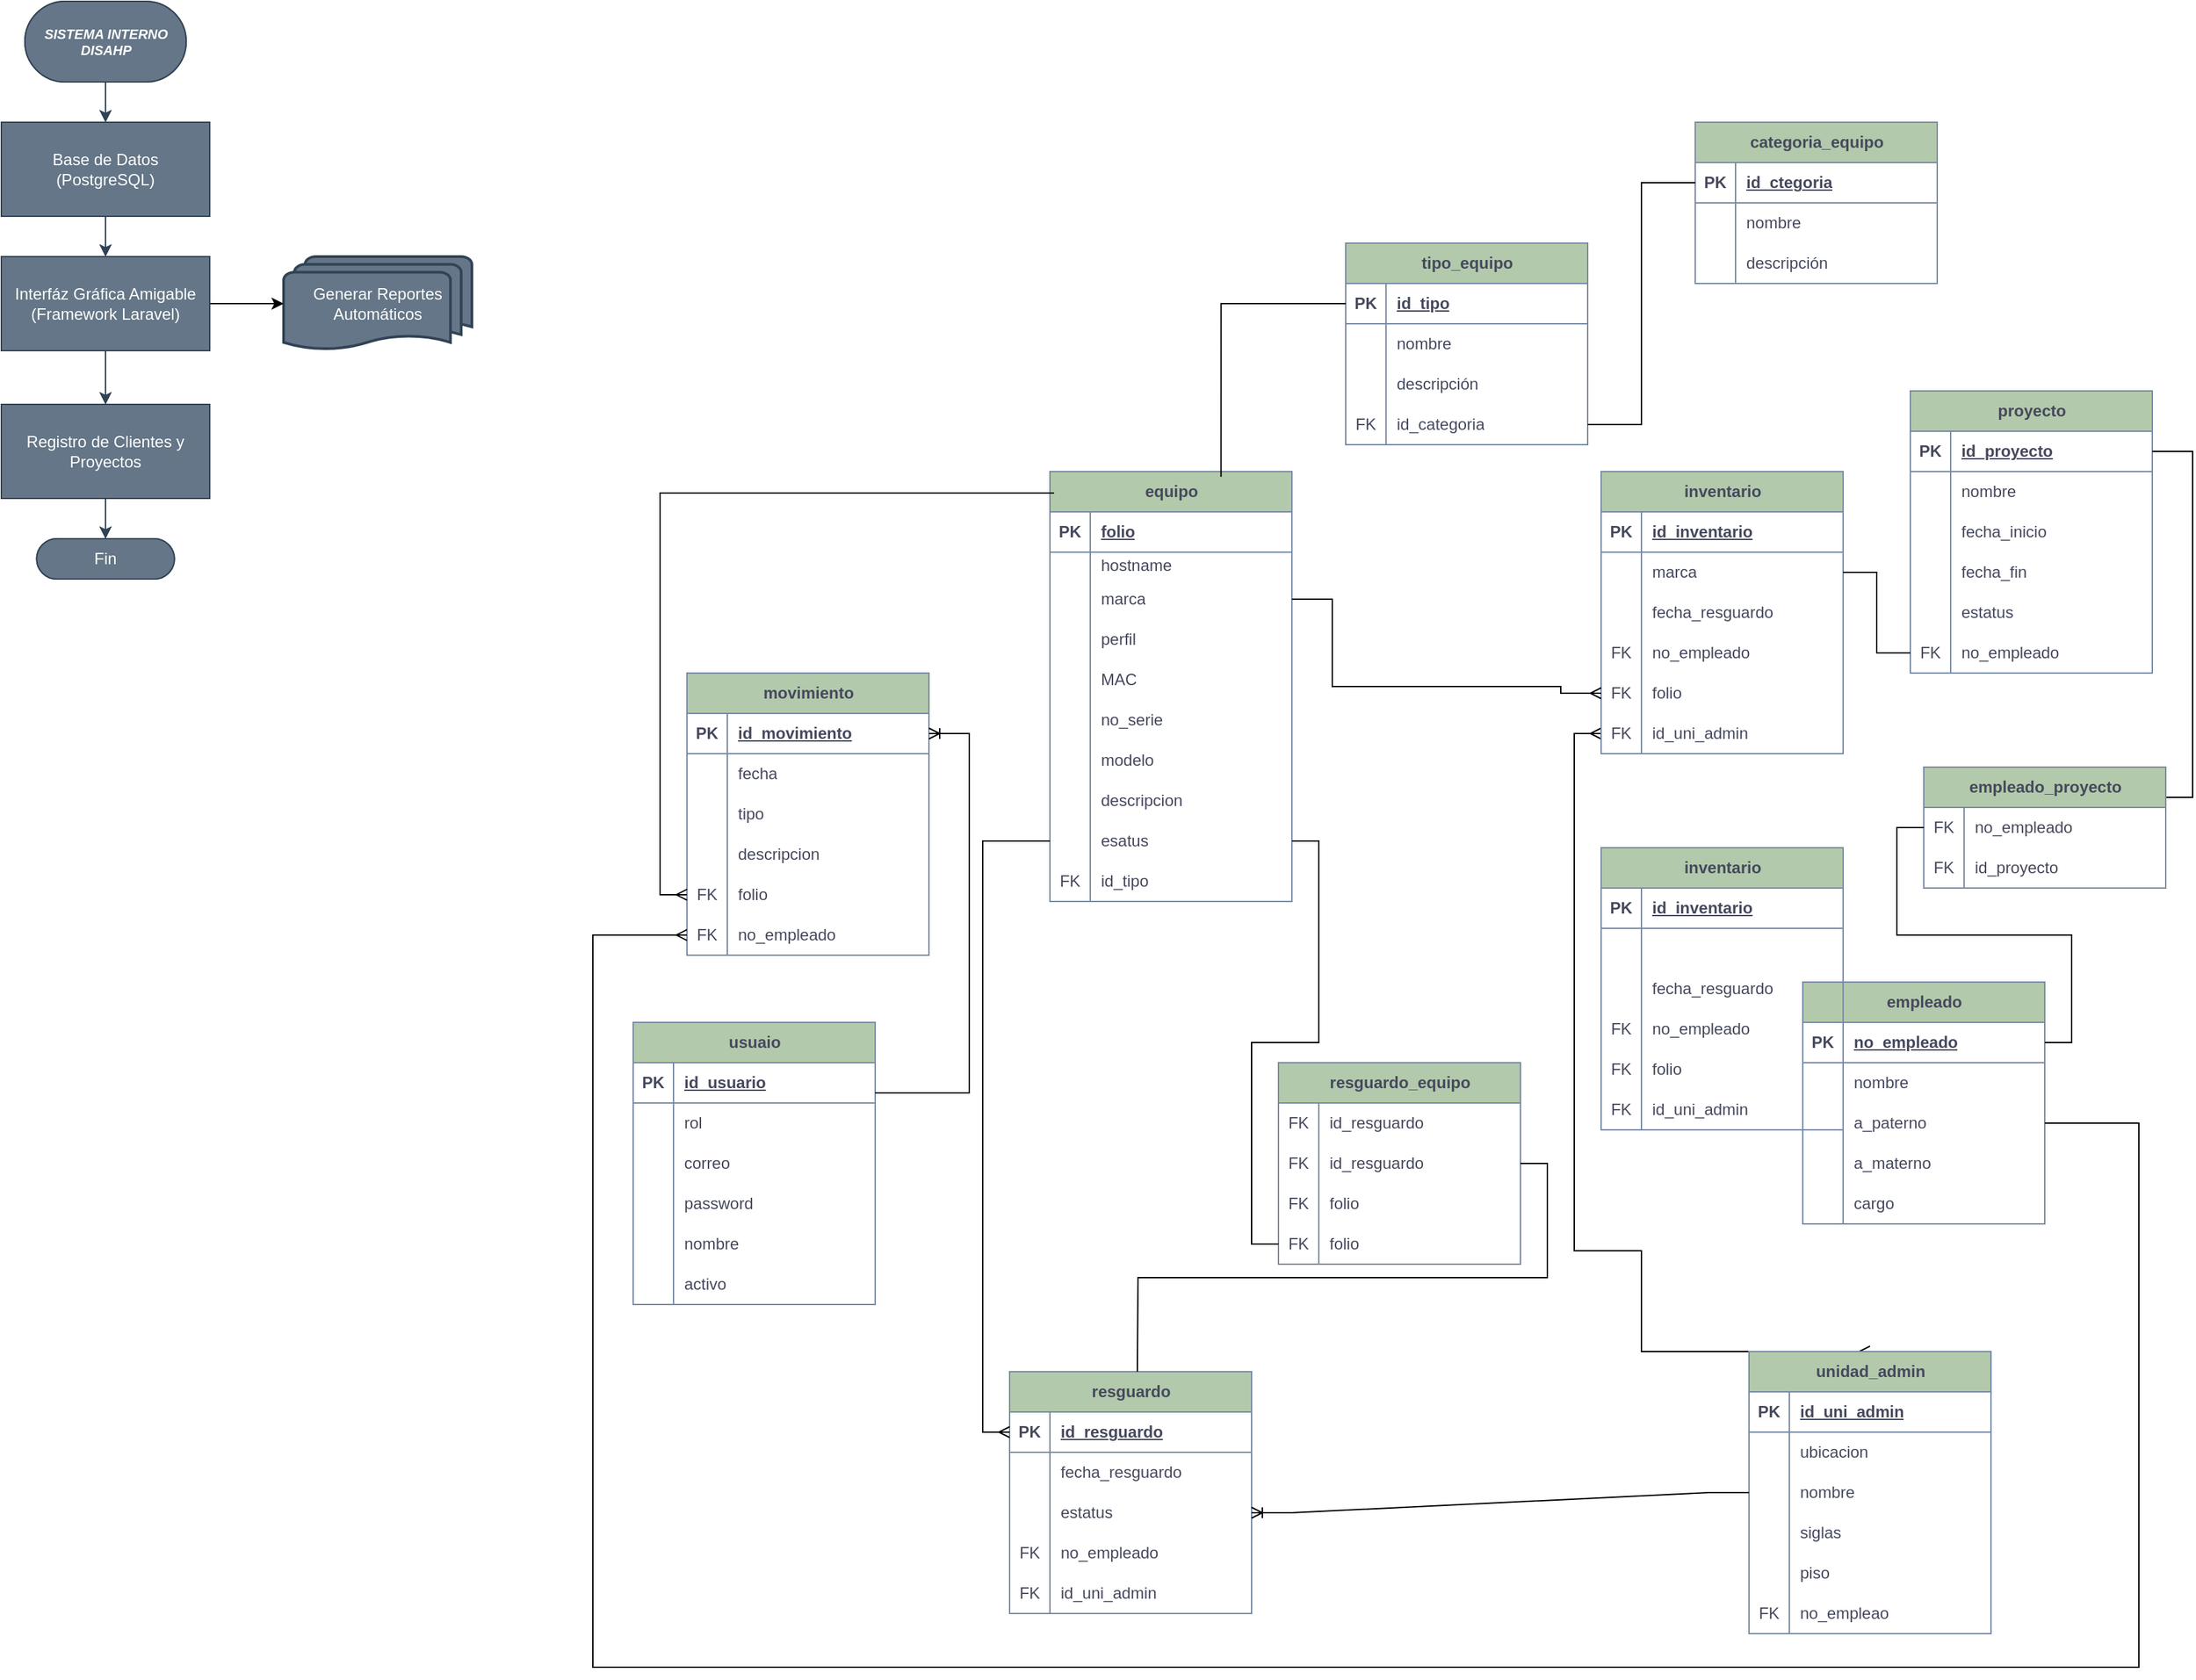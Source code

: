<mxfile version="26.2.15">
  <diagram name="Página-1" id="80zuE27RYHcRTUfG9qQx">
    <mxGraphModel dx="1964" dy="1161" grid="1" gridSize="10" guides="1" tooltips="1" connect="1" arrows="1" fold="1" page="1" pageScale="1" pageWidth="850" pageHeight="1100" math="0" shadow="0">
      <root>
        <mxCell id="0" />
        <mxCell id="1" parent="0" />
        <mxCell id="LVL3zi2rdWj1ysLSJtdb-8" value="Generar Reportes Automáticos" style="strokeWidth=2;html=1;shape=mxgraph.flowchart.multi-document;whiteSpace=wrap;labelBackgroundColor=none;fillColor=#647687;strokeColor=#314354;fontColor=#ffffff;" parent="1" vertex="1">
          <mxGeometry x="250" y="230" width="140" height="70" as="geometry" />
        </mxCell>
        <mxCell id="FMU8UhwpBUA1Fw70Nfyn-1" style="edgeStyle=orthogonalEdgeStyle;rounded=0;orthogonalLoop=1;jettySize=auto;html=1;exitX=0.5;exitY=1;exitDx=0;exitDy=0;entryX=0.5;entryY=0;entryDx=0;entryDy=0;strokeColor=#314354;fontColor=#46495D;fillColor=#647687;" parent="1" source="FMU8UhwpBUA1Fw70Nfyn-2" target="FMU8UhwpBUA1Fw70Nfyn-4" edge="1">
          <mxGeometry relative="1" as="geometry" />
        </mxCell>
        <mxCell id="FMU8UhwpBUA1Fw70Nfyn-2" value="SISTEMA INTERNO DISAHP" style="rounded=1;whiteSpace=wrap;html=1;arcSize=50;labelBackgroundColor=none;fillColor=#647687;strokeColor=#314354;fontSize=10;fontStyle=3;fontColor=#ffffff;" parent="1" vertex="1">
          <mxGeometry x="57.5" y="40" width="120" height="60" as="geometry" />
        </mxCell>
        <mxCell id="FMU8UhwpBUA1Fw70Nfyn-3" style="edgeStyle=orthogonalEdgeStyle;rounded=0;orthogonalLoop=1;jettySize=auto;html=1;exitX=0.5;exitY=1;exitDx=0;exitDy=0;entryX=0.5;entryY=0;entryDx=0;entryDy=0;strokeColor=#314354;fontColor=#46495D;fillColor=#647687;" parent="1" source="FMU8UhwpBUA1Fw70Nfyn-4" target="FMU8UhwpBUA1Fw70Nfyn-6" edge="1">
          <mxGeometry relative="1" as="geometry" />
        </mxCell>
        <mxCell id="FMU8UhwpBUA1Fw70Nfyn-4" value="&lt;div&gt;Base de Datos&lt;/div&gt;&lt;div&gt;(PostgreSQL)&lt;/div&gt;" style="rounded=0;whiteSpace=wrap;html=1;labelBackgroundColor=none;fillColor=#647687;strokeColor=#314354;fontColor=#ffffff;" parent="1" vertex="1">
          <mxGeometry x="40" y="130" width="155" height="70" as="geometry" />
        </mxCell>
        <mxCell id="FMU8UhwpBUA1Fw70Nfyn-5" style="edgeStyle=orthogonalEdgeStyle;rounded=0;orthogonalLoop=1;jettySize=auto;html=1;exitX=0.5;exitY=1;exitDx=0;exitDy=0;entryX=0.5;entryY=0;entryDx=0;entryDy=0;strokeColor=#314354;fontColor=#46495D;fillColor=#647687;" parent="1" source="FMU8UhwpBUA1Fw70Nfyn-6" target="FMU8UhwpBUA1Fw70Nfyn-8" edge="1">
          <mxGeometry relative="1" as="geometry" />
        </mxCell>
        <mxCell id="FMU8UhwpBUA1Fw70Nfyn-6" value="&lt;div&gt;Interfáz Gráfica Amigable&lt;/div&gt;&lt;div&gt;(Framework Laravel)&lt;/div&gt;" style="rounded=0;whiteSpace=wrap;html=1;labelBackgroundColor=none;fillColor=#647687;strokeColor=#314354;fontColor=#ffffff;" parent="1" vertex="1">
          <mxGeometry x="40" y="230" width="155" height="70" as="geometry" />
        </mxCell>
        <mxCell id="FMU8UhwpBUA1Fw70Nfyn-7" style="edgeStyle=orthogonalEdgeStyle;rounded=0;orthogonalLoop=1;jettySize=auto;html=1;exitX=0.5;exitY=1;exitDx=0;exitDy=0;entryX=0.5;entryY=0;entryDx=0;entryDy=0;strokeColor=#314354;fontColor=#46495D;fillColor=#647687;" parent="1" source="FMU8UhwpBUA1Fw70Nfyn-8" target="FMU8UhwpBUA1Fw70Nfyn-10" edge="1">
          <mxGeometry relative="1" as="geometry" />
        </mxCell>
        <mxCell id="FMU8UhwpBUA1Fw70Nfyn-8" value="Registro de Clientes y Proyectos" style="rounded=0;whiteSpace=wrap;html=1;labelBackgroundColor=none;fillColor=#647687;strokeColor=#314354;fontColor=#ffffff;" parent="1" vertex="1">
          <mxGeometry x="40" y="340" width="155" height="70" as="geometry" />
        </mxCell>
        <mxCell id="FMU8UhwpBUA1Fw70Nfyn-10" value="Fin" style="rounded=1;whiteSpace=wrap;html=1;arcSize=50;labelBackgroundColor=none;fillColor=#647687;strokeColor=#314354;fontColor=#ffffff;" parent="1" vertex="1">
          <mxGeometry x="66.25" y="440" width="102.5" height="30" as="geometry" />
        </mxCell>
        <mxCell id="FMU8UhwpBUA1Fw70Nfyn-30" value="usuaio" style="shape=table;startSize=30;container=1;collapsible=1;childLayout=tableLayout;fixedRows=1;rowLines=0;fontStyle=1;align=center;resizeLast=1;html=1;labelBackgroundColor=none;fillColor=#B2C9AB;strokeColor=#788AA3;fontColor=#46495D;" parent="1" vertex="1">
          <mxGeometry x="510" y="800" width="180" height="210" as="geometry" />
        </mxCell>
        <mxCell id="FMU8UhwpBUA1Fw70Nfyn-31" value="" style="shape=tableRow;horizontal=0;startSize=0;swimlaneHead=0;swimlaneBody=0;fillColor=none;collapsible=0;dropTarget=0;points=[[0,0.5],[1,0.5]];portConstraint=eastwest;top=0;left=0;right=0;bottom=1;labelBackgroundColor=none;strokeColor=#788AA3;fontColor=#46495D;" parent="FMU8UhwpBUA1Fw70Nfyn-30" vertex="1">
          <mxGeometry y="30" width="180" height="30" as="geometry" />
        </mxCell>
        <mxCell id="FMU8UhwpBUA1Fw70Nfyn-32" value="PK" style="shape=partialRectangle;connectable=0;fillColor=none;top=0;left=0;bottom=0;right=0;fontStyle=1;overflow=hidden;whiteSpace=wrap;html=1;labelBackgroundColor=none;strokeColor=#788AA3;fontColor=#46495D;" parent="FMU8UhwpBUA1Fw70Nfyn-31" vertex="1">
          <mxGeometry width="30" height="30" as="geometry">
            <mxRectangle width="30" height="30" as="alternateBounds" />
          </mxGeometry>
        </mxCell>
        <mxCell id="FMU8UhwpBUA1Fw70Nfyn-33" value="id_usuario" style="shape=partialRectangle;connectable=0;fillColor=none;top=0;left=0;bottom=0;right=0;align=left;spacingLeft=6;fontStyle=5;overflow=hidden;whiteSpace=wrap;html=1;labelBackgroundColor=none;strokeColor=#788AA3;fontColor=#46495D;" parent="FMU8UhwpBUA1Fw70Nfyn-31" vertex="1">
          <mxGeometry x="30" width="150" height="30" as="geometry">
            <mxRectangle width="150" height="30" as="alternateBounds" />
          </mxGeometry>
        </mxCell>
        <mxCell id="FMU8UhwpBUA1Fw70Nfyn-34" value="" style="shape=tableRow;horizontal=0;startSize=0;swimlaneHead=0;swimlaneBody=0;fillColor=none;collapsible=0;dropTarget=0;points=[[0,0.5],[1,0.5]];portConstraint=eastwest;top=0;left=0;right=0;bottom=0;labelBackgroundColor=none;strokeColor=#788AA3;fontColor=#46495D;" parent="FMU8UhwpBUA1Fw70Nfyn-30" vertex="1">
          <mxGeometry y="60" width="180" height="30" as="geometry" />
        </mxCell>
        <mxCell id="FMU8UhwpBUA1Fw70Nfyn-35" value="" style="shape=partialRectangle;connectable=0;fillColor=none;top=0;left=0;bottom=0;right=0;editable=1;overflow=hidden;whiteSpace=wrap;html=1;labelBackgroundColor=none;strokeColor=#788AA3;fontColor=#46495D;" parent="FMU8UhwpBUA1Fw70Nfyn-34" vertex="1">
          <mxGeometry width="30" height="30" as="geometry">
            <mxRectangle width="30" height="30" as="alternateBounds" />
          </mxGeometry>
        </mxCell>
        <mxCell id="FMU8UhwpBUA1Fw70Nfyn-36" value="rol" style="shape=partialRectangle;connectable=0;fillColor=none;top=0;left=0;bottom=0;right=0;align=left;spacingLeft=6;overflow=hidden;whiteSpace=wrap;html=1;labelBackgroundColor=none;strokeColor=#788AA3;fontColor=#46495D;" parent="FMU8UhwpBUA1Fw70Nfyn-34" vertex="1">
          <mxGeometry x="30" width="150" height="30" as="geometry">
            <mxRectangle width="150" height="30" as="alternateBounds" />
          </mxGeometry>
        </mxCell>
        <mxCell id="FMU8UhwpBUA1Fw70Nfyn-37" value="" style="shape=tableRow;horizontal=0;startSize=0;swimlaneHead=0;swimlaneBody=0;fillColor=none;collapsible=0;dropTarget=0;points=[[0,0.5],[1,0.5]];portConstraint=eastwest;top=0;left=0;right=0;bottom=0;labelBackgroundColor=none;strokeColor=#788AA3;fontColor=#46495D;" parent="FMU8UhwpBUA1Fw70Nfyn-30" vertex="1">
          <mxGeometry y="90" width="180" height="30" as="geometry" />
        </mxCell>
        <mxCell id="FMU8UhwpBUA1Fw70Nfyn-38" value="" style="shape=partialRectangle;connectable=0;fillColor=none;top=0;left=0;bottom=0;right=0;editable=1;overflow=hidden;whiteSpace=wrap;html=1;labelBackgroundColor=none;strokeColor=#788AA3;fontColor=#46495D;" parent="FMU8UhwpBUA1Fw70Nfyn-37" vertex="1">
          <mxGeometry width="30" height="30" as="geometry">
            <mxRectangle width="30" height="30" as="alternateBounds" />
          </mxGeometry>
        </mxCell>
        <mxCell id="FMU8UhwpBUA1Fw70Nfyn-39" value="correo" style="shape=partialRectangle;connectable=0;fillColor=none;top=0;left=0;bottom=0;right=0;align=left;spacingLeft=6;overflow=hidden;whiteSpace=wrap;html=1;labelBackgroundColor=none;strokeColor=#788AA3;fontColor=#46495D;" parent="FMU8UhwpBUA1Fw70Nfyn-37" vertex="1">
          <mxGeometry x="30" width="150" height="30" as="geometry">
            <mxRectangle width="150" height="30" as="alternateBounds" />
          </mxGeometry>
        </mxCell>
        <mxCell id="FMU8UhwpBUA1Fw70Nfyn-40" value="" style="shape=tableRow;horizontal=0;startSize=0;swimlaneHead=0;swimlaneBody=0;fillColor=none;collapsible=0;dropTarget=0;points=[[0,0.5],[1,0.5]];portConstraint=eastwest;top=0;left=0;right=0;bottom=0;labelBackgroundColor=none;strokeColor=#788AA3;fontColor=#46495D;" parent="FMU8UhwpBUA1Fw70Nfyn-30" vertex="1">
          <mxGeometry y="120" width="180" height="30" as="geometry" />
        </mxCell>
        <mxCell id="FMU8UhwpBUA1Fw70Nfyn-41" value="" style="shape=partialRectangle;connectable=0;fillColor=none;top=0;left=0;bottom=0;right=0;editable=1;overflow=hidden;whiteSpace=wrap;html=1;labelBackgroundColor=none;strokeColor=#788AA3;fontColor=#46495D;" parent="FMU8UhwpBUA1Fw70Nfyn-40" vertex="1">
          <mxGeometry width="30" height="30" as="geometry">
            <mxRectangle width="30" height="30" as="alternateBounds" />
          </mxGeometry>
        </mxCell>
        <mxCell id="FMU8UhwpBUA1Fw70Nfyn-42" value="password" style="shape=partialRectangle;connectable=0;fillColor=none;top=0;left=0;bottom=0;right=0;align=left;spacingLeft=6;overflow=hidden;whiteSpace=wrap;html=1;labelBackgroundColor=none;strokeColor=#788AA3;fontColor=#46495D;" parent="FMU8UhwpBUA1Fw70Nfyn-40" vertex="1">
          <mxGeometry x="30" width="150" height="30" as="geometry">
            <mxRectangle width="150" height="30" as="alternateBounds" />
          </mxGeometry>
        </mxCell>
        <mxCell id="FMU8UhwpBUA1Fw70Nfyn-43" style="shape=tableRow;horizontal=0;startSize=0;swimlaneHead=0;swimlaneBody=0;fillColor=none;collapsible=0;dropTarget=0;points=[[0,0.5],[1,0.5]];portConstraint=eastwest;top=0;left=0;right=0;bottom=0;labelBackgroundColor=none;strokeColor=#788AA3;fontColor=#46495D;" parent="FMU8UhwpBUA1Fw70Nfyn-30" vertex="1">
          <mxGeometry y="150" width="180" height="30" as="geometry" />
        </mxCell>
        <mxCell id="FMU8UhwpBUA1Fw70Nfyn-44" style="shape=partialRectangle;connectable=0;fillColor=none;top=0;left=0;bottom=0;right=0;editable=1;overflow=hidden;whiteSpace=wrap;html=1;labelBackgroundColor=none;strokeColor=#788AA3;fontColor=#46495D;" parent="FMU8UhwpBUA1Fw70Nfyn-43" vertex="1">
          <mxGeometry width="30" height="30" as="geometry">
            <mxRectangle width="30" height="30" as="alternateBounds" />
          </mxGeometry>
        </mxCell>
        <mxCell id="FMU8UhwpBUA1Fw70Nfyn-45" value="nombre" style="shape=partialRectangle;connectable=0;fillColor=none;top=0;left=0;bottom=0;right=0;align=left;spacingLeft=6;overflow=hidden;whiteSpace=wrap;html=1;labelBackgroundColor=none;strokeColor=#788AA3;fontColor=#46495D;" parent="FMU8UhwpBUA1Fw70Nfyn-43" vertex="1">
          <mxGeometry x="30" width="150" height="30" as="geometry">
            <mxRectangle width="150" height="30" as="alternateBounds" />
          </mxGeometry>
        </mxCell>
        <mxCell id="FMU8UhwpBUA1Fw70Nfyn-46" style="shape=tableRow;horizontal=0;startSize=0;swimlaneHead=0;swimlaneBody=0;fillColor=none;collapsible=0;dropTarget=0;points=[[0,0.5],[1,0.5]];portConstraint=eastwest;top=0;left=0;right=0;bottom=0;labelBackgroundColor=none;strokeColor=#788AA3;fontColor=#46495D;" parent="FMU8UhwpBUA1Fw70Nfyn-30" vertex="1">
          <mxGeometry y="180" width="180" height="30" as="geometry" />
        </mxCell>
        <mxCell id="FMU8UhwpBUA1Fw70Nfyn-47" style="shape=partialRectangle;connectable=0;fillColor=none;top=0;left=0;bottom=0;right=0;editable=1;overflow=hidden;whiteSpace=wrap;html=1;labelBackgroundColor=none;strokeColor=#788AA3;fontColor=#46495D;" parent="FMU8UhwpBUA1Fw70Nfyn-46" vertex="1">
          <mxGeometry width="30" height="30" as="geometry">
            <mxRectangle width="30" height="30" as="alternateBounds" />
          </mxGeometry>
        </mxCell>
        <mxCell id="FMU8UhwpBUA1Fw70Nfyn-48" value="activo" style="shape=partialRectangle;connectable=0;fillColor=none;top=0;left=0;bottom=0;right=0;align=left;spacingLeft=6;overflow=hidden;whiteSpace=wrap;html=1;labelBackgroundColor=none;strokeColor=#788AA3;fontColor=#46495D;" parent="FMU8UhwpBUA1Fw70Nfyn-46" vertex="1">
          <mxGeometry x="30" width="150" height="30" as="geometry">
            <mxRectangle width="150" height="30" as="alternateBounds" />
          </mxGeometry>
        </mxCell>
        <mxCell id="FMU8UhwpBUA1Fw70Nfyn-49" value="empleado" style="shape=table;startSize=30;container=1;collapsible=1;childLayout=tableLayout;fixedRows=1;rowLines=0;fontStyle=1;align=center;resizeLast=1;html=1;labelBackgroundColor=none;fillColor=#B2C9AB;strokeColor=#788AA3;fontColor=#46495D;" parent="1" vertex="1">
          <mxGeometry x="1380" y="770" width="180" height="180" as="geometry" />
        </mxCell>
        <mxCell id="FMU8UhwpBUA1Fw70Nfyn-50" value="" style="shape=tableRow;horizontal=0;startSize=0;swimlaneHead=0;swimlaneBody=0;fillColor=none;collapsible=0;dropTarget=0;points=[[0,0.5],[1,0.5]];portConstraint=eastwest;top=0;left=0;right=0;bottom=1;labelBackgroundColor=none;strokeColor=#788AA3;fontColor=#46495D;" parent="FMU8UhwpBUA1Fw70Nfyn-49" vertex="1">
          <mxGeometry y="30" width="180" height="30" as="geometry" />
        </mxCell>
        <mxCell id="FMU8UhwpBUA1Fw70Nfyn-51" value="PK" style="shape=partialRectangle;connectable=0;fillColor=none;top=0;left=0;bottom=0;right=0;fontStyle=1;overflow=hidden;whiteSpace=wrap;html=1;labelBackgroundColor=none;strokeColor=#788AA3;fontColor=#46495D;" parent="FMU8UhwpBUA1Fw70Nfyn-50" vertex="1">
          <mxGeometry width="30" height="30" as="geometry">
            <mxRectangle width="30" height="30" as="alternateBounds" />
          </mxGeometry>
        </mxCell>
        <mxCell id="FMU8UhwpBUA1Fw70Nfyn-52" value="no_empleado" style="shape=partialRectangle;connectable=0;fillColor=none;top=0;left=0;bottom=0;right=0;align=left;spacingLeft=6;fontStyle=5;overflow=hidden;whiteSpace=wrap;html=1;labelBackgroundColor=none;strokeColor=#788AA3;fontColor=#46495D;" parent="FMU8UhwpBUA1Fw70Nfyn-50" vertex="1">
          <mxGeometry x="30" width="150" height="30" as="geometry">
            <mxRectangle width="150" height="30" as="alternateBounds" />
          </mxGeometry>
        </mxCell>
        <mxCell id="FMU8UhwpBUA1Fw70Nfyn-53" value="" style="shape=tableRow;horizontal=0;startSize=0;swimlaneHead=0;swimlaneBody=0;fillColor=none;collapsible=0;dropTarget=0;points=[[0,0.5],[1,0.5]];portConstraint=eastwest;top=0;left=0;right=0;bottom=0;labelBackgroundColor=none;strokeColor=#788AA3;fontColor=#46495D;" parent="FMU8UhwpBUA1Fw70Nfyn-49" vertex="1">
          <mxGeometry y="60" width="180" height="30" as="geometry" />
        </mxCell>
        <mxCell id="FMU8UhwpBUA1Fw70Nfyn-54" value="" style="shape=partialRectangle;connectable=0;fillColor=none;top=0;left=0;bottom=0;right=0;editable=1;overflow=hidden;whiteSpace=wrap;html=1;labelBackgroundColor=none;strokeColor=#788AA3;fontColor=#46495D;" parent="FMU8UhwpBUA1Fw70Nfyn-53" vertex="1">
          <mxGeometry width="30" height="30" as="geometry">
            <mxRectangle width="30" height="30" as="alternateBounds" />
          </mxGeometry>
        </mxCell>
        <mxCell id="FMU8UhwpBUA1Fw70Nfyn-55" value="nombre" style="shape=partialRectangle;connectable=0;fillColor=none;top=0;left=0;bottom=0;right=0;align=left;spacingLeft=6;overflow=hidden;whiteSpace=wrap;html=1;labelBackgroundColor=none;strokeColor=#788AA3;fontColor=#46495D;" parent="FMU8UhwpBUA1Fw70Nfyn-53" vertex="1">
          <mxGeometry x="30" width="150" height="30" as="geometry">
            <mxRectangle width="150" height="30" as="alternateBounds" />
          </mxGeometry>
        </mxCell>
        <mxCell id="FMU8UhwpBUA1Fw70Nfyn-56" value="" style="shape=tableRow;horizontal=0;startSize=0;swimlaneHead=0;swimlaneBody=0;fillColor=none;collapsible=0;dropTarget=0;points=[[0,0.5],[1,0.5]];portConstraint=eastwest;top=0;left=0;right=0;bottom=0;labelBackgroundColor=none;strokeColor=#788AA3;fontColor=#46495D;" parent="FMU8UhwpBUA1Fw70Nfyn-49" vertex="1">
          <mxGeometry y="90" width="180" height="30" as="geometry" />
        </mxCell>
        <mxCell id="FMU8UhwpBUA1Fw70Nfyn-57" value="" style="shape=partialRectangle;connectable=0;fillColor=none;top=0;left=0;bottom=0;right=0;editable=1;overflow=hidden;whiteSpace=wrap;html=1;labelBackgroundColor=none;strokeColor=#788AA3;fontColor=#46495D;" parent="FMU8UhwpBUA1Fw70Nfyn-56" vertex="1">
          <mxGeometry width="30" height="30" as="geometry">
            <mxRectangle width="30" height="30" as="alternateBounds" />
          </mxGeometry>
        </mxCell>
        <mxCell id="FMU8UhwpBUA1Fw70Nfyn-58" value="a_paterno" style="shape=partialRectangle;connectable=0;fillColor=none;top=0;left=0;bottom=0;right=0;align=left;spacingLeft=6;overflow=hidden;whiteSpace=wrap;html=1;labelBackgroundColor=none;strokeColor=#788AA3;fontColor=#46495D;" parent="FMU8UhwpBUA1Fw70Nfyn-56" vertex="1">
          <mxGeometry x="30" width="150" height="30" as="geometry">
            <mxRectangle width="150" height="30" as="alternateBounds" />
          </mxGeometry>
        </mxCell>
        <mxCell id="FMU8UhwpBUA1Fw70Nfyn-59" value="" style="shape=tableRow;horizontal=0;startSize=0;swimlaneHead=0;swimlaneBody=0;fillColor=none;collapsible=0;dropTarget=0;points=[[0,0.5],[1,0.5]];portConstraint=eastwest;top=0;left=0;right=0;bottom=0;labelBackgroundColor=none;strokeColor=#788AA3;fontColor=#46495D;" parent="FMU8UhwpBUA1Fw70Nfyn-49" vertex="1">
          <mxGeometry y="120" width="180" height="30" as="geometry" />
        </mxCell>
        <mxCell id="FMU8UhwpBUA1Fw70Nfyn-60" value="" style="shape=partialRectangle;connectable=0;fillColor=none;top=0;left=0;bottom=0;right=0;editable=1;overflow=hidden;whiteSpace=wrap;html=1;labelBackgroundColor=none;strokeColor=#788AA3;fontColor=#46495D;" parent="FMU8UhwpBUA1Fw70Nfyn-59" vertex="1">
          <mxGeometry width="30" height="30" as="geometry">
            <mxRectangle width="30" height="30" as="alternateBounds" />
          </mxGeometry>
        </mxCell>
        <mxCell id="FMU8UhwpBUA1Fw70Nfyn-61" value="a_materno" style="shape=partialRectangle;connectable=0;fillColor=none;top=0;left=0;bottom=0;right=0;align=left;spacingLeft=6;overflow=hidden;whiteSpace=wrap;html=1;labelBackgroundColor=none;strokeColor=#788AA3;fontColor=#46495D;" parent="FMU8UhwpBUA1Fw70Nfyn-59" vertex="1">
          <mxGeometry x="30" width="150" height="30" as="geometry">
            <mxRectangle width="150" height="30" as="alternateBounds" />
          </mxGeometry>
        </mxCell>
        <mxCell id="FMU8UhwpBUA1Fw70Nfyn-62" style="shape=tableRow;horizontal=0;startSize=0;swimlaneHead=0;swimlaneBody=0;fillColor=none;collapsible=0;dropTarget=0;points=[[0,0.5],[1,0.5]];portConstraint=eastwest;top=0;left=0;right=0;bottom=0;labelBackgroundColor=none;strokeColor=#788AA3;fontColor=#46495D;" parent="FMU8UhwpBUA1Fw70Nfyn-49" vertex="1">
          <mxGeometry y="150" width="180" height="30" as="geometry" />
        </mxCell>
        <mxCell id="FMU8UhwpBUA1Fw70Nfyn-63" style="shape=partialRectangle;connectable=0;fillColor=none;top=0;left=0;bottom=0;right=0;editable=1;overflow=hidden;whiteSpace=wrap;html=1;labelBackgroundColor=none;strokeColor=#788AA3;fontColor=#46495D;" parent="FMU8UhwpBUA1Fw70Nfyn-62" vertex="1">
          <mxGeometry width="30" height="30" as="geometry">
            <mxRectangle width="30" height="30" as="alternateBounds" />
          </mxGeometry>
        </mxCell>
        <mxCell id="FMU8UhwpBUA1Fw70Nfyn-64" value="cargo" style="shape=partialRectangle;connectable=0;fillColor=none;top=0;left=0;bottom=0;right=0;align=left;spacingLeft=6;overflow=hidden;whiteSpace=wrap;html=1;labelBackgroundColor=none;strokeColor=#788AA3;fontColor=#46495D;" parent="FMU8UhwpBUA1Fw70Nfyn-62" vertex="1">
          <mxGeometry x="30" width="150" height="30" as="geometry">
            <mxRectangle width="150" height="30" as="alternateBounds" />
          </mxGeometry>
        </mxCell>
        <mxCell id="FMU8UhwpBUA1Fw70Nfyn-205" style="edgeStyle=orthogonalEdgeStyle;rounded=0;orthogonalLoop=1;jettySize=auto;html=1;entryX=0;entryY=0.5;entryDx=0;entryDy=0;startArrow=ERmany;startFill=0;endArrow=ERmany;endFill=0;exitX=0.5;exitY=0;exitDx=0;exitDy=0;" parent="1" source="FMU8UhwpBUA1Fw70Nfyn-68" target="FMU8UhwpBUA1Fw70Nfyn-134" edge="1">
          <mxGeometry relative="1" as="geometry">
            <mxPoint x="1380" y="1130" as="sourcePoint" />
            <Array as="points">
              <mxPoint x="1260" y="970" />
              <mxPoint x="1210" y="970" />
              <mxPoint x="1210" y="585" />
            </Array>
          </mxGeometry>
        </mxCell>
        <mxCell id="FMU8UhwpBUA1Fw70Nfyn-68" value="unidad_admin" style="shape=table;startSize=30;container=1;collapsible=1;childLayout=tableLayout;fixedRows=1;rowLines=0;fontStyle=1;align=center;resizeLast=1;html=1;labelBackgroundColor=none;fillColor=#B2C9AB;strokeColor=#788AA3;fontColor=#46495D;" parent="1" vertex="1">
          <mxGeometry x="1340" y="1045" width="180" height="210" as="geometry" />
        </mxCell>
        <mxCell id="FMU8UhwpBUA1Fw70Nfyn-69" value="" style="shape=tableRow;horizontal=0;startSize=0;swimlaneHead=0;swimlaneBody=0;fillColor=none;collapsible=0;dropTarget=0;points=[[0,0.5],[1,0.5]];portConstraint=eastwest;top=0;left=0;right=0;bottom=1;labelBackgroundColor=none;strokeColor=#788AA3;fontColor=#46495D;" parent="FMU8UhwpBUA1Fw70Nfyn-68" vertex="1">
          <mxGeometry y="30" width="180" height="30" as="geometry" />
        </mxCell>
        <mxCell id="FMU8UhwpBUA1Fw70Nfyn-70" value="PK" style="shape=partialRectangle;connectable=0;fillColor=none;top=0;left=0;bottom=0;right=0;fontStyle=1;overflow=hidden;whiteSpace=wrap;html=1;labelBackgroundColor=none;strokeColor=#788AA3;fontColor=#46495D;" parent="FMU8UhwpBUA1Fw70Nfyn-69" vertex="1">
          <mxGeometry width="30" height="30" as="geometry">
            <mxRectangle width="30" height="30" as="alternateBounds" />
          </mxGeometry>
        </mxCell>
        <mxCell id="FMU8UhwpBUA1Fw70Nfyn-71" value="id_uni_admin" style="shape=partialRectangle;connectable=0;fillColor=none;top=0;left=0;bottom=0;right=0;align=left;spacingLeft=6;fontStyle=5;overflow=hidden;whiteSpace=wrap;html=1;labelBackgroundColor=none;strokeColor=#788AA3;fontColor=#46495D;" parent="FMU8UhwpBUA1Fw70Nfyn-69" vertex="1">
          <mxGeometry x="30" width="150" height="30" as="geometry">
            <mxRectangle width="150" height="30" as="alternateBounds" />
          </mxGeometry>
        </mxCell>
        <mxCell id="FMU8UhwpBUA1Fw70Nfyn-72" value="" style="shape=tableRow;horizontal=0;startSize=0;swimlaneHead=0;swimlaneBody=0;fillColor=none;collapsible=0;dropTarget=0;points=[[0,0.5],[1,0.5]];portConstraint=eastwest;top=0;left=0;right=0;bottom=0;labelBackgroundColor=none;strokeColor=#788AA3;fontColor=#46495D;" parent="FMU8UhwpBUA1Fw70Nfyn-68" vertex="1">
          <mxGeometry y="60" width="180" height="30" as="geometry" />
        </mxCell>
        <mxCell id="FMU8UhwpBUA1Fw70Nfyn-73" value="" style="shape=partialRectangle;connectable=0;fillColor=none;top=0;left=0;bottom=0;right=0;editable=1;overflow=hidden;whiteSpace=wrap;html=1;labelBackgroundColor=none;strokeColor=#788AA3;fontColor=#46495D;" parent="FMU8UhwpBUA1Fw70Nfyn-72" vertex="1">
          <mxGeometry width="30" height="30" as="geometry">
            <mxRectangle width="30" height="30" as="alternateBounds" />
          </mxGeometry>
        </mxCell>
        <mxCell id="FMU8UhwpBUA1Fw70Nfyn-74" value="ubicacion" style="shape=partialRectangle;connectable=0;fillColor=none;top=0;left=0;bottom=0;right=0;align=left;spacingLeft=6;overflow=hidden;whiteSpace=wrap;html=1;labelBackgroundColor=none;strokeColor=#788AA3;fontColor=#46495D;" parent="FMU8UhwpBUA1Fw70Nfyn-72" vertex="1">
          <mxGeometry x="30" width="150" height="30" as="geometry">
            <mxRectangle width="150" height="30" as="alternateBounds" />
          </mxGeometry>
        </mxCell>
        <mxCell id="FMU8UhwpBUA1Fw70Nfyn-75" value="" style="shape=tableRow;horizontal=0;startSize=0;swimlaneHead=0;swimlaneBody=0;fillColor=none;collapsible=0;dropTarget=0;points=[[0,0.5],[1,0.5]];portConstraint=eastwest;top=0;left=0;right=0;bottom=0;labelBackgroundColor=none;strokeColor=#788AA3;fontColor=#46495D;" parent="FMU8UhwpBUA1Fw70Nfyn-68" vertex="1">
          <mxGeometry y="90" width="180" height="30" as="geometry" />
        </mxCell>
        <mxCell id="FMU8UhwpBUA1Fw70Nfyn-76" value="" style="shape=partialRectangle;connectable=0;fillColor=none;top=0;left=0;bottom=0;right=0;editable=1;overflow=hidden;whiteSpace=wrap;html=1;labelBackgroundColor=none;strokeColor=#788AA3;fontColor=#46495D;" parent="FMU8UhwpBUA1Fw70Nfyn-75" vertex="1">
          <mxGeometry width="30" height="30" as="geometry">
            <mxRectangle width="30" height="30" as="alternateBounds" />
          </mxGeometry>
        </mxCell>
        <mxCell id="FMU8UhwpBUA1Fw70Nfyn-77" value="nombre" style="shape=partialRectangle;connectable=0;fillColor=none;top=0;left=0;bottom=0;right=0;align=left;spacingLeft=6;overflow=hidden;whiteSpace=wrap;html=1;labelBackgroundColor=none;strokeColor=#788AA3;fontColor=#46495D;" parent="FMU8UhwpBUA1Fw70Nfyn-75" vertex="1">
          <mxGeometry x="30" width="150" height="30" as="geometry">
            <mxRectangle width="150" height="30" as="alternateBounds" />
          </mxGeometry>
        </mxCell>
        <mxCell id="FMU8UhwpBUA1Fw70Nfyn-78" style="shape=tableRow;horizontal=0;startSize=0;swimlaneHead=0;swimlaneBody=0;fillColor=none;collapsible=0;dropTarget=0;points=[[0,0.5],[1,0.5]];portConstraint=eastwest;top=0;left=0;right=0;bottom=0;labelBackgroundColor=none;strokeColor=#788AA3;fontColor=#46495D;" parent="FMU8UhwpBUA1Fw70Nfyn-68" vertex="1">
          <mxGeometry y="120" width="180" height="30" as="geometry" />
        </mxCell>
        <mxCell id="FMU8UhwpBUA1Fw70Nfyn-79" style="shape=partialRectangle;connectable=0;fillColor=none;top=0;left=0;bottom=0;right=0;editable=1;overflow=hidden;whiteSpace=wrap;html=1;labelBackgroundColor=none;strokeColor=#788AA3;fontColor=#46495D;" parent="FMU8UhwpBUA1Fw70Nfyn-78" vertex="1">
          <mxGeometry width="30" height="30" as="geometry">
            <mxRectangle width="30" height="30" as="alternateBounds" />
          </mxGeometry>
        </mxCell>
        <mxCell id="FMU8UhwpBUA1Fw70Nfyn-80" value="siglas" style="shape=partialRectangle;connectable=0;fillColor=none;top=0;left=0;bottom=0;right=0;align=left;spacingLeft=6;overflow=hidden;whiteSpace=wrap;html=1;labelBackgroundColor=none;strokeColor=#788AA3;fontColor=#46495D;" parent="FMU8UhwpBUA1Fw70Nfyn-78" vertex="1">
          <mxGeometry x="30" width="150" height="30" as="geometry">
            <mxRectangle width="150" height="30" as="alternateBounds" />
          </mxGeometry>
        </mxCell>
        <mxCell id="FMU8UhwpBUA1Fw70Nfyn-81" value="" style="shape=tableRow;horizontal=0;startSize=0;swimlaneHead=0;swimlaneBody=0;fillColor=none;collapsible=0;dropTarget=0;points=[[0,0.5],[1,0.5]];portConstraint=eastwest;top=0;left=0;right=0;bottom=0;labelBackgroundColor=none;strokeColor=#788AA3;fontColor=#46495D;" parent="FMU8UhwpBUA1Fw70Nfyn-68" vertex="1">
          <mxGeometry y="150" width="180" height="30" as="geometry" />
        </mxCell>
        <mxCell id="FMU8UhwpBUA1Fw70Nfyn-82" value="" style="shape=partialRectangle;connectable=0;fillColor=none;top=0;left=0;bottom=0;right=0;editable=1;overflow=hidden;whiteSpace=wrap;html=1;labelBackgroundColor=none;strokeColor=#788AA3;fontColor=#46495D;" parent="FMU8UhwpBUA1Fw70Nfyn-81" vertex="1">
          <mxGeometry width="30" height="30" as="geometry">
            <mxRectangle width="30" height="30" as="alternateBounds" />
          </mxGeometry>
        </mxCell>
        <mxCell id="FMU8UhwpBUA1Fw70Nfyn-83" value="piso" style="shape=partialRectangle;connectable=0;fillColor=none;top=0;left=0;bottom=0;right=0;align=left;spacingLeft=6;overflow=hidden;whiteSpace=wrap;html=1;labelBackgroundColor=none;strokeColor=#788AA3;fontColor=#46495D;" parent="FMU8UhwpBUA1Fw70Nfyn-81" vertex="1">
          <mxGeometry x="30" width="150" height="30" as="geometry">
            <mxRectangle width="150" height="30" as="alternateBounds" />
          </mxGeometry>
        </mxCell>
        <mxCell id="FMU8UhwpBUA1Fw70Nfyn-84" style="shape=tableRow;horizontal=0;startSize=0;swimlaneHead=0;swimlaneBody=0;fillColor=none;collapsible=0;dropTarget=0;points=[[0,0.5],[1,0.5]];portConstraint=eastwest;top=0;left=0;right=0;bottom=0;labelBackgroundColor=none;strokeColor=#788AA3;fontColor=#46495D;" parent="FMU8UhwpBUA1Fw70Nfyn-68" vertex="1">
          <mxGeometry y="180" width="180" height="30" as="geometry" />
        </mxCell>
        <mxCell id="FMU8UhwpBUA1Fw70Nfyn-85" value="FK" style="shape=partialRectangle;connectable=0;fillColor=none;top=0;left=0;bottom=0;right=0;editable=1;overflow=hidden;whiteSpace=wrap;html=1;labelBackgroundColor=none;strokeColor=#788AA3;fontColor=#46495D;" parent="FMU8UhwpBUA1Fw70Nfyn-84" vertex="1">
          <mxGeometry width="30" height="30" as="geometry">
            <mxRectangle width="30" height="30" as="alternateBounds" />
          </mxGeometry>
        </mxCell>
        <mxCell id="FMU8UhwpBUA1Fw70Nfyn-86" value="no_empleao" style="shape=partialRectangle;connectable=0;fillColor=none;top=0;left=0;bottom=0;right=0;align=left;spacingLeft=6;overflow=hidden;whiteSpace=wrap;html=1;labelBackgroundColor=none;strokeColor=#788AA3;fontColor=#46495D;" parent="FMU8UhwpBUA1Fw70Nfyn-84" vertex="1">
          <mxGeometry x="30" width="150" height="30" as="geometry">
            <mxRectangle width="150" height="30" as="alternateBounds" />
          </mxGeometry>
        </mxCell>
        <mxCell id="FMU8UhwpBUA1Fw70Nfyn-87" value="equipo" style="shape=table;startSize=30;container=1;collapsible=1;childLayout=tableLayout;fixedRows=1;rowLines=0;fontStyle=1;align=center;resizeLast=1;html=1;labelBackgroundColor=none;fillColor=#B2C9AB;strokeColor=#788AA3;fontColor=#46495D;" parent="1" vertex="1">
          <mxGeometry x="820" y="390" width="180" height="320" as="geometry">
            <mxRectangle x="390" y="550" width="80" height="30" as="alternateBounds" />
          </mxGeometry>
        </mxCell>
        <mxCell id="FMU8UhwpBUA1Fw70Nfyn-88" value="" style="shape=tableRow;horizontal=0;startSize=0;swimlaneHead=0;swimlaneBody=0;fillColor=none;collapsible=0;dropTarget=0;points=[[0,0.5],[1,0.5]];portConstraint=eastwest;top=0;left=0;right=0;bottom=1;labelBackgroundColor=none;strokeColor=#788AA3;fontColor=#46495D;" parent="FMU8UhwpBUA1Fw70Nfyn-87" vertex="1">
          <mxGeometry y="30" width="180" height="30" as="geometry" />
        </mxCell>
        <mxCell id="FMU8UhwpBUA1Fw70Nfyn-89" value="PK" style="shape=partialRectangle;connectable=0;fillColor=none;top=0;left=0;bottom=0;right=0;fontStyle=1;overflow=hidden;whiteSpace=wrap;html=1;labelBackgroundColor=none;strokeColor=#788AA3;fontColor=#46495D;" parent="FMU8UhwpBUA1Fw70Nfyn-88" vertex="1">
          <mxGeometry width="30" height="30" as="geometry">
            <mxRectangle width="30" height="30" as="alternateBounds" />
          </mxGeometry>
        </mxCell>
        <mxCell id="FMU8UhwpBUA1Fw70Nfyn-90" value="folio" style="shape=partialRectangle;connectable=0;fillColor=none;top=0;left=0;bottom=0;right=0;align=left;spacingLeft=6;fontStyle=5;overflow=hidden;whiteSpace=wrap;html=1;labelBackgroundColor=none;strokeColor=#788AA3;fontColor=#46495D;" parent="FMU8UhwpBUA1Fw70Nfyn-88" vertex="1">
          <mxGeometry x="30" width="150" height="30" as="geometry">
            <mxRectangle width="150" height="30" as="alternateBounds" />
          </mxGeometry>
        </mxCell>
        <mxCell id="FMU8UhwpBUA1Fw70Nfyn-91" value="" style="shape=tableRow;horizontal=0;startSize=0;swimlaneHead=0;swimlaneBody=0;fillColor=none;collapsible=0;dropTarget=0;points=[[0,0.5],[1,0.5]];portConstraint=eastwest;top=0;left=0;right=0;bottom=0;labelBackgroundColor=none;strokeColor=#788AA3;fontColor=#46495D;" parent="FMU8UhwpBUA1Fw70Nfyn-87" vertex="1">
          <mxGeometry y="60" width="180" height="20" as="geometry" />
        </mxCell>
        <mxCell id="FMU8UhwpBUA1Fw70Nfyn-92" value="" style="shape=partialRectangle;connectable=0;fillColor=none;top=0;left=0;bottom=0;right=0;editable=1;overflow=hidden;whiteSpace=wrap;html=1;labelBackgroundColor=none;strokeColor=#788AA3;fontColor=#46495D;" parent="FMU8UhwpBUA1Fw70Nfyn-91" vertex="1">
          <mxGeometry width="30" height="20" as="geometry">
            <mxRectangle width="30" height="20" as="alternateBounds" />
          </mxGeometry>
        </mxCell>
        <mxCell id="FMU8UhwpBUA1Fw70Nfyn-93" value="hostname" style="shape=partialRectangle;connectable=0;fillColor=none;top=0;left=0;bottom=0;right=0;align=left;spacingLeft=6;overflow=hidden;whiteSpace=wrap;html=1;labelBackgroundColor=none;strokeColor=#788AA3;fontColor=#46495D;" parent="FMU8UhwpBUA1Fw70Nfyn-91" vertex="1">
          <mxGeometry x="30" width="150" height="20" as="geometry">
            <mxRectangle width="150" height="20" as="alternateBounds" />
          </mxGeometry>
        </mxCell>
        <mxCell id="FMU8UhwpBUA1Fw70Nfyn-97" value="" style="shape=tableRow;horizontal=0;startSize=0;swimlaneHead=0;swimlaneBody=0;fillColor=none;collapsible=0;dropTarget=0;points=[[0,0.5],[1,0.5]];portConstraint=eastwest;top=0;left=0;right=0;bottom=0;labelBackgroundColor=none;strokeColor=#788AA3;fontColor=#46495D;" parent="FMU8UhwpBUA1Fw70Nfyn-87" vertex="1">
          <mxGeometry y="80" width="180" height="30" as="geometry" />
        </mxCell>
        <mxCell id="FMU8UhwpBUA1Fw70Nfyn-98" value="" style="shape=partialRectangle;connectable=0;fillColor=none;top=0;left=0;bottom=0;right=0;editable=1;overflow=hidden;whiteSpace=wrap;html=1;labelBackgroundColor=none;strokeColor=#788AA3;fontColor=#46495D;" parent="FMU8UhwpBUA1Fw70Nfyn-97" vertex="1">
          <mxGeometry width="30" height="30" as="geometry">
            <mxRectangle width="30" height="30" as="alternateBounds" />
          </mxGeometry>
        </mxCell>
        <mxCell id="FMU8UhwpBUA1Fw70Nfyn-99" value="marca" style="shape=partialRectangle;connectable=0;fillColor=none;top=0;left=0;bottom=0;right=0;align=left;spacingLeft=6;overflow=hidden;whiteSpace=wrap;html=1;labelBackgroundColor=none;strokeColor=#788AA3;fontColor=#46495D;" parent="FMU8UhwpBUA1Fw70Nfyn-97" vertex="1">
          <mxGeometry x="30" width="150" height="30" as="geometry">
            <mxRectangle width="150" height="30" as="alternateBounds" />
          </mxGeometry>
        </mxCell>
        <mxCell id="FMU8UhwpBUA1Fw70Nfyn-100" style="shape=tableRow;horizontal=0;startSize=0;swimlaneHead=0;swimlaneBody=0;fillColor=none;collapsible=0;dropTarget=0;points=[[0,0.5],[1,0.5]];portConstraint=eastwest;top=0;left=0;right=0;bottom=0;labelBackgroundColor=none;strokeColor=#788AA3;fontColor=#46495D;" parent="FMU8UhwpBUA1Fw70Nfyn-87" vertex="1">
          <mxGeometry y="110" width="180" height="30" as="geometry" />
        </mxCell>
        <mxCell id="FMU8UhwpBUA1Fw70Nfyn-101" style="shape=partialRectangle;connectable=0;fillColor=none;top=0;left=0;bottom=0;right=0;editable=1;overflow=hidden;whiteSpace=wrap;html=1;labelBackgroundColor=none;strokeColor=#788AA3;fontColor=#46495D;" parent="FMU8UhwpBUA1Fw70Nfyn-100" vertex="1">
          <mxGeometry width="30" height="30" as="geometry">
            <mxRectangle width="30" height="30" as="alternateBounds" />
          </mxGeometry>
        </mxCell>
        <mxCell id="FMU8UhwpBUA1Fw70Nfyn-102" value="perfil" style="shape=partialRectangle;connectable=0;fillColor=none;top=0;left=0;bottom=0;right=0;align=left;spacingLeft=6;overflow=hidden;whiteSpace=wrap;html=1;labelBackgroundColor=none;strokeColor=#788AA3;fontColor=#46495D;" parent="FMU8UhwpBUA1Fw70Nfyn-100" vertex="1">
          <mxGeometry x="30" width="150" height="30" as="geometry">
            <mxRectangle width="150" height="30" as="alternateBounds" />
          </mxGeometry>
        </mxCell>
        <mxCell id="FMU8UhwpBUA1Fw70Nfyn-103" style="shape=tableRow;horizontal=0;startSize=0;swimlaneHead=0;swimlaneBody=0;fillColor=none;collapsible=0;dropTarget=0;points=[[0,0.5],[1,0.5]];portConstraint=eastwest;top=0;left=0;right=0;bottom=0;labelBackgroundColor=none;strokeColor=#788AA3;fontColor=#46495D;" parent="FMU8UhwpBUA1Fw70Nfyn-87" vertex="1">
          <mxGeometry y="140" width="180" height="30" as="geometry" />
        </mxCell>
        <mxCell id="FMU8UhwpBUA1Fw70Nfyn-104" style="shape=partialRectangle;connectable=0;fillColor=none;top=0;left=0;bottom=0;right=0;editable=1;overflow=hidden;whiteSpace=wrap;html=1;labelBackgroundColor=none;strokeColor=#788AA3;fontColor=#46495D;" parent="FMU8UhwpBUA1Fw70Nfyn-103" vertex="1">
          <mxGeometry width="30" height="30" as="geometry">
            <mxRectangle width="30" height="30" as="alternateBounds" />
          </mxGeometry>
        </mxCell>
        <mxCell id="FMU8UhwpBUA1Fw70Nfyn-105" value="MAC " style="shape=partialRectangle;connectable=0;fillColor=none;top=0;left=0;bottom=0;right=0;align=left;spacingLeft=6;overflow=hidden;whiteSpace=wrap;html=1;labelBackgroundColor=none;strokeColor=#788AA3;fontColor=#46495D;" parent="FMU8UhwpBUA1Fw70Nfyn-103" vertex="1">
          <mxGeometry x="30" width="150" height="30" as="geometry">
            <mxRectangle width="150" height="30" as="alternateBounds" />
          </mxGeometry>
        </mxCell>
        <mxCell id="FMU8UhwpBUA1Fw70Nfyn-106" style="shape=tableRow;horizontal=0;startSize=0;swimlaneHead=0;swimlaneBody=0;fillColor=none;collapsible=0;dropTarget=0;points=[[0,0.5],[1,0.5]];portConstraint=eastwest;top=0;left=0;right=0;bottom=0;labelBackgroundColor=none;strokeColor=#788AA3;fontColor=#46495D;" parent="FMU8UhwpBUA1Fw70Nfyn-87" vertex="1">
          <mxGeometry y="170" width="180" height="30" as="geometry" />
        </mxCell>
        <mxCell id="FMU8UhwpBUA1Fw70Nfyn-107" style="shape=partialRectangle;connectable=0;fillColor=none;top=0;left=0;bottom=0;right=0;editable=1;overflow=hidden;whiteSpace=wrap;html=1;labelBackgroundColor=none;strokeColor=#788AA3;fontColor=#46495D;" parent="FMU8UhwpBUA1Fw70Nfyn-106" vertex="1">
          <mxGeometry width="30" height="30" as="geometry">
            <mxRectangle width="30" height="30" as="alternateBounds" />
          </mxGeometry>
        </mxCell>
        <mxCell id="FMU8UhwpBUA1Fw70Nfyn-108" value="no_serie" style="shape=partialRectangle;connectable=0;fillColor=none;top=0;left=0;bottom=0;right=0;align=left;spacingLeft=6;overflow=hidden;whiteSpace=wrap;html=1;labelBackgroundColor=none;strokeColor=#788AA3;fontColor=#46495D;" parent="FMU8UhwpBUA1Fw70Nfyn-106" vertex="1">
          <mxGeometry x="30" width="150" height="30" as="geometry">
            <mxRectangle width="150" height="30" as="alternateBounds" />
          </mxGeometry>
        </mxCell>
        <mxCell id="FMU8UhwpBUA1Fw70Nfyn-109" style="shape=tableRow;horizontal=0;startSize=0;swimlaneHead=0;swimlaneBody=0;fillColor=none;collapsible=0;dropTarget=0;points=[[0,0.5],[1,0.5]];portConstraint=eastwest;top=0;left=0;right=0;bottom=0;labelBackgroundColor=none;strokeColor=#788AA3;fontColor=#46495D;" parent="FMU8UhwpBUA1Fw70Nfyn-87" vertex="1">
          <mxGeometry y="200" width="180" height="30" as="geometry" />
        </mxCell>
        <mxCell id="FMU8UhwpBUA1Fw70Nfyn-110" style="shape=partialRectangle;connectable=0;fillColor=none;top=0;left=0;bottom=0;right=0;editable=1;overflow=hidden;whiteSpace=wrap;html=1;labelBackgroundColor=none;strokeColor=#788AA3;fontColor=#46495D;" parent="FMU8UhwpBUA1Fw70Nfyn-109" vertex="1">
          <mxGeometry width="30" height="30" as="geometry">
            <mxRectangle width="30" height="30" as="alternateBounds" />
          </mxGeometry>
        </mxCell>
        <mxCell id="FMU8UhwpBUA1Fw70Nfyn-111" value="modelo" style="shape=partialRectangle;connectable=0;fillColor=none;top=0;left=0;bottom=0;right=0;align=left;spacingLeft=6;overflow=hidden;whiteSpace=wrap;html=1;labelBackgroundColor=none;strokeColor=#788AA3;fontColor=#46495D;" parent="FMU8UhwpBUA1Fw70Nfyn-109" vertex="1">
          <mxGeometry x="30" width="150" height="30" as="geometry">
            <mxRectangle width="150" height="30" as="alternateBounds" />
          </mxGeometry>
        </mxCell>
        <mxCell id="FMU8UhwpBUA1Fw70Nfyn-112" style="shape=tableRow;horizontal=0;startSize=0;swimlaneHead=0;swimlaneBody=0;fillColor=none;collapsible=0;dropTarget=0;points=[[0,0.5],[1,0.5]];portConstraint=eastwest;top=0;left=0;right=0;bottom=0;labelBackgroundColor=none;strokeColor=#788AA3;fontColor=#46495D;" parent="FMU8UhwpBUA1Fw70Nfyn-87" vertex="1">
          <mxGeometry y="230" width="180" height="30" as="geometry" />
        </mxCell>
        <mxCell id="FMU8UhwpBUA1Fw70Nfyn-113" style="shape=partialRectangle;connectable=0;fillColor=none;top=0;left=0;bottom=0;right=0;editable=1;overflow=hidden;whiteSpace=wrap;html=1;labelBackgroundColor=none;strokeColor=#788AA3;fontColor=#46495D;" parent="FMU8UhwpBUA1Fw70Nfyn-112" vertex="1">
          <mxGeometry width="30" height="30" as="geometry">
            <mxRectangle width="30" height="30" as="alternateBounds" />
          </mxGeometry>
        </mxCell>
        <mxCell id="FMU8UhwpBUA1Fw70Nfyn-114" value="descripcion" style="shape=partialRectangle;connectable=0;fillColor=none;top=0;left=0;bottom=0;right=0;align=left;spacingLeft=6;overflow=hidden;whiteSpace=wrap;html=1;labelBackgroundColor=none;strokeColor=#788AA3;fontColor=#46495D;" parent="FMU8UhwpBUA1Fw70Nfyn-112" vertex="1">
          <mxGeometry x="30" width="150" height="30" as="geometry">
            <mxRectangle width="150" height="30" as="alternateBounds" />
          </mxGeometry>
        </mxCell>
        <mxCell id="FMU8UhwpBUA1Fw70Nfyn-115" style="shape=tableRow;horizontal=0;startSize=0;swimlaneHead=0;swimlaneBody=0;fillColor=none;collapsible=0;dropTarget=0;points=[[0,0.5],[1,0.5]];portConstraint=eastwest;top=0;left=0;right=0;bottom=0;labelBackgroundColor=none;strokeColor=#788AA3;fontColor=#46495D;" parent="FMU8UhwpBUA1Fw70Nfyn-87" vertex="1">
          <mxGeometry y="260" width="180" height="30" as="geometry" />
        </mxCell>
        <mxCell id="FMU8UhwpBUA1Fw70Nfyn-116" style="shape=partialRectangle;connectable=0;fillColor=none;top=0;left=0;bottom=0;right=0;editable=1;overflow=hidden;whiteSpace=wrap;html=1;labelBackgroundColor=none;strokeColor=#788AA3;fontColor=#46495D;" parent="FMU8UhwpBUA1Fw70Nfyn-115" vertex="1">
          <mxGeometry width="30" height="30" as="geometry">
            <mxRectangle width="30" height="30" as="alternateBounds" />
          </mxGeometry>
        </mxCell>
        <mxCell id="FMU8UhwpBUA1Fw70Nfyn-117" value="esatus" style="shape=partialRectangle;connectable=0;fillColor=none;top=0;left=0;bottom=0;right=0;align=left;spacingLeft=6;overflow=hidden;whiteSpace=wrap;html=1;labelBackgroundColor=none;strokeColor=#788AA3;fontColor=#46495D;" parent="FMU8UhwpBUA1Fw70Nfyn-115" vertex="1">
          <mxGeometry x="30" width="150" height="30" as="geometry">
            <mxRectangle width="150" height="30" as="alternateBounds" />
          </mxGeometry>
        </mxCell>
        <mxCell id="FMU8UhwpBUA1Fw70Nfyn-259" style="shape=tableRow;horizontal=0;startSize=0;swimlaneHead=0;swimlaneBody=0;fillColor=none;collapsible=0;dropTarget=0;points=[[0,0.5],[1,0.5]];portConstraint=eastwest;top=0;left=0;right=0;bottom=0;labelBackgroundColor=none;strokeColor=#788AA3;fontColor=#46495D;" parent="FMU8UhwpBUA1Fw70Nfyn-87" vertex="1">
          <mxGeometry y="290" width="180" height="30" as="geometry" />
        </mxCell>
        <mxCell id="FMU8UhwpBUA1Fw70Nfyn-260" value="FK" style="shape=partialRectangle;connectable=0;fillColor=none;top=0;left=0;bottom=0;right=0;editable=1;overflow=hidden;whiteSpace=wrap;html=1;labelBackgroundColor=none;strokeColor=#788AA3;fontColor=#46495D;" parent="FMU8UhwpBUA1Fw70Nfyn-259" vertex="1">
          <mxGeometry width="30" height="30" as="geometry">
            <mxRectangle width="30" height="30" as="alternateBounds" />
          </mxGeometry>
        </mxCell>
        <mxCell id="FMU8UhwpBUA1Fw70Nfyn-261" value="id_tipo" style="shape=partialRectangle;connectable=0;fillColor=none;top=0;left=0;bottom=0;right=0;align=left;spacingLeft=6;overflow=hidden;whiteSpace=wrap;html=1;labelBackgroundColor=none;strokeColor=#788AA3;fontColor=#46495D;" parent="FMU8UhwpBUA1Fw70Nfyn-259" vertex="1">
          <mxGeometry x="30" width="150" height="30" as="geometry">
            <mxRectangle width="150" height="30" as="alternateBounds" />
          </mxGeometry>
        </mxCell>
        <mxCell id="FMU8UhwpBUA1Fw70Nfyn-118" value="inventario" style="shape=table;startSize=30;container=1;collapsible=1;childLayout=tableLayout;fixedRows=1;rowLines=0;fontStyle=1;align=center;resizeLast=1;html=1;labelBackgroundColor=none;fillColor=#B2C9AB;strokeColor=#788AA3;fontColor=#46495D;" parent="1" vertex="1">
          <mxGeometry x="1230" y="390" width="180" height="210" as="geometry" />
        </mxCell>
        <mxCell id="FMU8UhwpBUA1Fw70Nfyn-119" value="" style="shape=tableRow;horizontal=0;startSize=0;swimlaneHead=0;swimlaneBody=0;fillColor=none;collapsible=0;dropTarget=0;points=[[0,0.5],[1,0.5]];portConstraint=eastwest;top=0;left=0;right=0;bottom=1;labelBackgroundColor=none;strokeColor=#788AA3;fontColor=#46495D;" parent="FMU8UhwpBUA1Fw70Nfyn-118" vertex="1">
          <mxGeometry y="30" width="180" height="30" as="geometry" />
        </mxCell>
        <mxCell id="FMU8UhwpBUA1Fw70Nfyn-120" value="PK" style="shape=partialRectangle;connectable=0;fillColor=none;top=0;left=0;bottom=0;right=0;fontStyle=1;overflow=hidden;whiteSpace=wrap;html=1;labelBackgroundColor=none;strokeColor=#788AA3;fontColor=#46495D;" parent="FMU8UhwpBUA1Fw70Nfyn-119" vertex="1">
          <mxGeometry width="30" height="30" as="geometry">
            <mxRectangle width="30" height="30" as="alternateBounds" />
          </mxGeometry>
        </mxCell>
        <mxCell id="FMU8UhwpBUA1Fw70Nfyn-121" value="id_inventario" style="shape=partialRectangle;connectable=0;fillColor=none;top=0;left=0;bottom=0;right=0;align=left;spacingLeft=6;fontStyle=5;overflow=hidden;whiteSpace=wrap;html=1;labelBackgroundColor=none;strokeColor=#788AA3;fontColor=#46495D;" parent="FMU8UhwpBUA1Fw70Nfyn-119" vertex="1">
          <mxGeometry x="30" width="150" height="30" as="geometry">
            <mxRectangle width="150" height="30" as="alternateBounds" />
          </mxGeometry>
        </mxCell>
        <mxCell id="FMU8UhwpBUA1Fw70Nfyn-122" value="" style="shape=tableRow;horizontal=0;startSize=0;swimlaneHead=0;swimlaneBody=0;fillColor=none;collapsible=0;dropTarget=0;points=[[0,0.5],[1,0.5]];portConstraint=eastwest;top=0;left=0;right=0;bottom=0;labelBackgroundColor=none;strokeColor=#788AA3;fontColor=#46495D;" parent="FMU8UhwpBUA1Fw70Nfyn-118" vertex="1">
          <mxGeometry y="60" width="180" height="30" as="geometry" />
        </mxCell>
        <mxCell id="FMU8UhwpBUA1Fw70Nfyn-123" value="" style="shape=partialRectangle;connectable=0;fillColor=none;top=0;left=0;bottom=0;right=0;editable=1;overflow=hidden;whiteSpace=wrap;html=1;labelBackgroundColor=none;strokeColor=#788AA3;fontColor=#46495D;" parent="FMU8UhwpBUA1Fw70Nfyn-122" vertex="1">
          <mxGeometry width="30" height="30" as="geometry">
            <mxRectangle width="30" height="30" as="alternateBounds" />
          </mxGeometry>
        </mxCell>
        <mxCell id="FMU8UhwpBUA1Fw70Nfyn-124" value="marca" style="shape=partialRectangle;connectable=0;fillColor=none;top=0;left=0;bottom=0;right=0;align=left;spacingLeft=6;overflow=hidden;whiteSpace=wrap;html=1;labelBackgroundColor=none;strokeColor=#788AA3;fontColor=#46495D;" parent="FMU8UhwpBUA1Fw70Nfyn-122" vertex="1">
          <mxGeometry x="30" width="150" height="30" as="geometry">
            <mxRectangle width="150" height="30" as="alternateBounds" />
          </mxGeometry>
        </mxCell>
        <mxCell id="FMU8UhwpBUA1Fw70Nfyn-125" style="shape=tableRow;horizontal=0;startSize=0;swimlaneHead=0;swimlaneBody=0;fillColor=none;collapsible=0;dropTarget=0;points=[[0,0.5],[1,0.5]];portConstraint=eastwest;top=0;left=0;right=0;bottom=0;labelBackgroundColor=none;strokeColor=#788AA3;fontColor=#46495D;" parent="FMU8UhwpBUA1Fw70Nfyn-118" vertex="1">
          <mxGeometry y="90" width="180" height="30" as="geometry" />
        </mxCell>
        <mxCell id="FMU8UhwpBUA1Fw70Nfyn-126" style="shape=partialRectangle;connectable=0;fillColor=none;top=0;left=0;bottom=0;right=0;editable=1;overflow=hidden;whiteSpace=wrap;html=1;labelBackgroundColor=none;strokeColor=#788AA3;fontColor=#46495D;" parent="FMU8UhwpBUA1Fw70Nfyn-125" vertex="1">
          <mxGeometry width="30" height="30" as="geometry">
            <mxRectangle width="30" height="30" as="alternateBounds" />
          </mxGeometry>
        </mxCell>
        <mxCell id="FMU8UhwpBUA1Fw70Nfyn-127" value="fecha_resguardo" style="shape=partialRectangle;connectable=0;fillColor=none;top=0;left=0;bottom=0;right=0;align=left;spacingLeft=6;overflow=hidden;whiteSpace=wrap;html=1;labelBackgroundColor=none;strokeColor=#788AA3;fontColor=#46495D;" parent="FMU8UhwpBUA1Fw70Nfyn-125" vertex="1">
          <mxGeometry x="30" width="150" height="30" as="geometry">
            <mxRectangle width="150" height="30" as="alternateBounds" />
          </mxGeometry>
        </mxCell>
        <mxCell id="FMU8UhwpBUA1Fw70Nfyn-128" value="" style="shape=tableRow;horizontal=0;startSize=0;swimlaneHead=0;swimlaneBody=0;fillColor=none;collapsible=0;dropTarget=0;points=[[0,0.5],[1,0.5]];portConstraint=eastwest;top=0;left=0;right=0;bottom=0;labelBackgroundColor=none;strokeColor=#788AA3;fontColor=#46495D;" parent="FMU8UhwpBUA1Fw70Nfyn-118" vertex="1">
          <mxGeometry y="120" width="180" height="30" as="geometry" />
        </mxCell>
        <mxCell id="FMU8UhwpBUA1Fw70Nfyn-129" value="FK" style="shape=partialRectangle;connectable=0;fillColor=none;top=0;left=0;bottom=0;right=0;editable=1;overflow=hidden;whiteSpace=wrap;html=1;labelBackgroundColor=none;strokeColor=#788AA3;fontColor=#46495D;" parent="FMU8UhwpBUA1Fw70Nfyn-128" vertex="1">
          <mxGeometry width="30" height="30" as="geometry">
            <mxRectangle width="30" height="30" as="alternateBounds" />
          </mxGeometry>
        </mxCell>
        <mxCell id="FMU8UhwpBUA1Fw70Nfyn-130" value="no_empleado" style="shape=partialRectangle;connectable=0;fillColor=none;top=0;left=0;bottom=0;right=0;align=left;spacingLeft=6;overflow=hidden;whiteSpace=wrap;html=1;labelBackgroundColor=none;strokeColor=#788AA3;fontColor=#46495D;" parent="FMU8UhwpBUA1Fw70Nfyn-128" vertex="1">
          <mxGeometry x="30" width="150" height="30" as="geometry">
            <mxRectangle width="150" height="30" as="alternateBounds" />
          </mxGeometry>
        </mxCell>
        <mxCell id="FMU8UhwpBUA1Fw70Nfyn-131" value="" style="shape=tableRow;horizontal=0;startSize=0;swimlaneHead=0;swimlaneBody=0;fillColor=none;collapsible=0;dropTarget=0;points=[[0,0.5],[1,0.5]];portConstraint=eastwest;top=0;left=0;right=0;bottom=0;labelBackgroundColor=none;strokeColor=#788AA3;fontColor=#46495D;" parent="FMU8UhwpBUA1Fw70Nfyn-118" vertex="1">
          <mxGeometry y="150" width="180" height="30" as="geometry" />
        </mxCell>
        <mxCell id="FMU8UhwpBUA1Fw70Nfyn-132" value="FK" style="shape=partialRectangle;connectable=0;fillColor=none;top=0;left=0;bottom=0;right=0;editable=1;overflow=hidden;whiteSpace=wrap;html=1;labelBackgroundColor=none;strokeColor=#788AA3;fontColor=#46495D;" parent="FMU8UhwpBUA1Fw70Nfyn-131" vertex="1">
          <mxGeometry width="30" height="30" as="geometry">
            <mxRectangle width="30" height="30" as="alternateBounds" />
          </mxGeometry>
        </mxCell>
        <mxCell id="FMU8UhwpBUA1Fw70Nfyn-133" value="folio" style="shape=partialRectangle;connectable=0;fillColor=none;top=0;left=0;bottom=0;right=0;align=left;spacingLeft=6;overflow=hidden;whiteSpace=wrap;html=1;labelBackgroundColor=none;strokeColor=#788AA3;fontColor=#46495D;" parent="FMU8UhwpBUA1Fw70Nfyn-131" vertex="1">
          <mxGeometry x="30" width="150" height="30" as="geometry">
            <mxRectangle width="150" height="30" as="alternateBounds" />
          </mxGeometry>
        </mxCell>
        <mxCell id="FMU8UhwpBUA1Fw70Nfyn-134" style="shape=tableRow;horizontal=0;startSize=0;swimlaneHead=0;swimlaneBody=0;fillColor=none;collapsible=0;dropTarget=0;points=[[0,0.5],[1,0.5]];portConstraint=eastwest;top=0;left=0;right=0;bottom=0;labelBackgroundColor=none;strokeColor=#788AA3;fontColor=#46495D;" parent="FMU8UhwpBUA1Fw70Nfyn-118" vertex="1">
          <mxGeometry y="180" width="180" height="30" as="geometry" />
        </mxCell>
        <mxCell id="FMU8UhwpBUA1Fw70Nfyn-135" value="FK" style="shape=partialRectangle;connectable=0;fillColor=none;top=0;left=0;bottom=0;right=0;editable=1;overflow=hidden;whiteSpace=wrap;html=1;labelBackgroundColor=none;strokeColor=#788AA3;fontColor=#46495D;" parent="FMU8UhwpBUA1Fw70Nfyn-134" vertex="1">
          <mxGeometry width="30" height="30" as="geometry">
            <mxRectangle width="30" height="30" as="alternateBounds" />
          </mxGeometry>
        </mxCell>
        <mxCell id="FMU8UhwpBUA1Fw70Nfyn-136" value="id_uni_admin" style="shape=partialRectangle;connectable=0;fillColor=none;top=0;left=0;bottom=0;right=0;align=left;spacingLeft=6;overflow=hidden;whiteSpace=wrap;html=1;labelBackgroundColor=none;strokeColor=#788AA3;fontColor=#46495D;" parent="FMU8UhwpBUA1Fw70Nfyn-134" vertex="1">
          <mxGeometry x="30" width="150" height="30" as="geometry">
            <mxRectangle width="150" height="30" as="alternateBounds" />
          </mxGeometry>
        </mxCell>
        <mxCell id="FMU8UhwpBUA1Fw70Nfyn-138" value="tipo_equipo" style="shape=table;startSize=30;container=1;collapsible=1;childLayout=tableLayout;fixedRows=1;rowLines=0;fontStyle=1;align=center;resizeLast=1;html=1;labelBackgroundColor=none;fillColor=#B2C9AB;strokeColor=#788AA3;fontColor=#46495D;" parent="1" vertex="1">
          <mxGeometry x="1040" y="220" width="180" height="150" as="geometry" />
        </mxCell>
        <mxCell id="FMU8UhwpBUA1Fw70Nfyn-139" value="" style="shape=tableRow;horizontal=0;startSize=0;swimlaneHead=0;swimlaneBody=0;fillColor=none;collapsible=0;dropTarget=0;points=[[0,0.5],[1,0.5]];portConstraint=eastwest;top=0;left=0;right=0;bottom=1;labelBackgroundColor=none;strokeColor=#788AA3;fontColor=#46495D;" parent="FMU8UhwpBUA1Fw70Nfyn-138" vertex="1">
          <mxGeometry y="30" width="180" height="30" as="geometry" />
        </mxCell>
        <mxCell id="FMU8UhwpBUA1Fw70Nfyn-140" value="PK" style="shape=partialRectangle;connectable=0;fillColor=none;top=0;left=0;bottom=0;right=0;fontStyle=1;overflow=hidden;whiteSpace=wrap;html=1;labelBackgroundColor=none;strokeColor=#788AA3;fontColor=#46495D;" parent="FMU8UhwpBUA1Fw70Nfyn-139" vertex="1">
          <mxGeometry width="30" height="30" as="geometry">
            <mxRectangle width="30" height="30" as="alternateBounds" />
          </mxGeometry>
        </mxCell>
        <mxCell id="FMU8UhwpBUA1Fw70Nfyn-141" value="id_tipo" style="shape=partialRectangle;connectable=0;fillColor=none;top=0;left=0;bottom=0;right=0;align=left;spacingLeft=6;fontStyle=5;overflow=hidden;whiteSpace=wrap;html=1;labelBackgroundColor=none;strokeColor=#788AA3;fontColor=#46495D;" parent="FMU8UhwpBUA1Fw70Nfyn-139" vertex="1">
          <mxGeometry x="30" width="150" height="30" as="geometry">
            <mxRectangle width="150" height="30" as="alternateBounds" />
          </mxGeometry>
        </mxCell>
        <mxCell id="FMU8UhwpBUA1Fw70Nfyn-142" value="" style="shape=tableRow;horizontal=0;startSize=0;swimlaneHead=0;swimlaneBody=0;fillColor=none;collapsible=0;dropTarget=0;points=[[0,0.5],[1,0.5]];portConstraint=eastwest;top=0;left=0;right=0;bottom=0;labelBackgroundColor=none;strokeColor=#788AA3;fontColor=#46495D;" parent="FMU8UhwpBUA1Fw70Nfyn-138" vertex="1">
          <mxGeometry y="60" width="180" height="30" as="geometry" />
        </mxCell>
        <mxCell id="FMU8UhwpBUA1Fw70Nfyn-143" value="" style="shape=partialRectangle;connectable=0;fillColor=none;top=0;left=0;bottom=0;right=0;editable=1;overflow=hidden;whiteSpace=wrap;html=1;labelBackgroundColor=none;strokeColor=#788AA3;fontColor=#46495D;" parent="FMU8UhwpBUA1Fw70Nfyn-142" vertex="1">
          <mxGeometry width="30" height="30" as="geometry">
            <mxRectangle width="30" height="30" as="alternateBounds" />
          </mxGeometry>
        </mxCell>
        <mxCell id="FMU8UhwpBUA1Fw70Nfyn-144" value="nombre" style="shape=partialRectangle;connectable=0;fillColor=none;top=0;left=0;bottom=0;right=0;align=left;spacingLeft=6;overflow=hidden;whiteSpace=wrap;html=1;labelBackgroundColor=none;strokeColor=#788AA3;fontColor=#46495D;" parent="FMU8UhwpBUA1Fw70Nfyn-142" vertex="1">
          <mxGeometry x="30" width="150" height="30" as="geometry">
            <mxRectangle width="150" height="30" as="alternateBounds" />
          </mxGeometry>
        </mxCell>
        <mxCell id="FMU8UhwpBUA1Fw70Nfyn-145" value="" style="shape=tableRow;horizontal=0;startSize=0;swimlaneHead=0;swimlaneBody=0;fillColor=none;collapsible=0;dropTarget=0;points=[[0,0.5],[1,0.5]];portConstraint=eastwest;top=0;left=0;right=0;bottom=0;labelBackgroundColor=none;strokeColor=#788AA3;fontColor=#46495D;" parent="FMU8UhwpBUA1Fw70Nfyn-138" vertex="1">
          <mxGeometry y="90" width="180" height="30" as="geometry" />
        </mxCell>
        <mxCell id="FMU8UhwpBUA1Fw70Nfyn-146" value="" style="shape=partialRectangle;connectable=0;fillColor=none;top=0;left=0;bottom=0;right=0;editable=1;overflow=hidden;whiteSpace=wrap;html=1;labelBackgroundColor=none;strokeColor=#788AA3;fontColor=#46495D;" parent="FMU8UhwpBUA1Fw70Nfyn-145" vertex="1">
          <mxGeometry width="30" height="30" as="geometry">
            <mxRectangle width="30" height="30" as="alternateBounds" />
          </mxGeometry>
        </mxCell>
        <mxCell id="FMU8UhwpBUA1Fw70Nfyn-147" value="descripción" style="shape=partialRectangle;connectable=0;fillColor=none;top=0;left=0;bottom=0;right=0;align=left;spacingLeft=6;overflow=hidden;whiteSpace=wrap;html=1;labelBackgroundColor=none;strokeColor=#788AA3;fontColor=#46495D;" parent="FMU8UhwpBUA1Fw70Nfyn-145" vertex="1">
          <mxGeometry x="30" width="150" height="30" as="geometry">
            <mxRectangle width="150" height="30" as="alternateBounds" />
          </mxGeometry>
        </mxCell>
        <mxCell id="FMU8UhwpBUA1Fw70Nfyn-216" style="shape=tableRow;horizontal=0;startSize=0;swimlaneHead=0;swimlaneBody=0;fillColor=none;collapsible=0;dropTarget=0;points=[[0,0.5],[1,0.5]];portConstraint=eastwest;top=0;left=0;right=0;bottom=0;labelBackgroundColor=none;strokeColor=#788AA3;fontColor=#46495D;" parent="FMU8UhwpBUA1Fw70Nfyn-138" vertex="1">
          <mxGeometry y="120" width="180" height="30" as="geometry" />
        </mxCell>
        <mxCell id="FMU8UhwpBUA1Fw70Nfyn-217" value="FK" style="shape=partialRectangle;connectable=0;fillColor=none;top=0;left=0;bottom=0;right=0;editable=1;overflow=hidden;whiteSpace=wrap;html=1;labelBackgroundColor=none;strokeColor=#788AA3;fontColor=#46495D;" parent="FMU8UhwpBUA1Fw70Nfyn-216" vertex="1">
          <mxGeometry width="30" height="30" as="geometry">
            <mxRectangle width="30" height="30" as="alternateBounds" />
          </mxGeometry>
        </mxCell>
        <mxCell id="FMU8UhwpBUA1Fw70Nfyn-218" value="id_categoria" style="shape=partialRectangle;connectable=0;fillColor=none;top=0;left=0;bottom=0;right=0;align=left;spacingLeft=6;overflow=hidden;whiteSpace=wrap;html=1;labelBackgroundColor=none;strokeColor=#788AA3;fontColor=#46495D;" parent="FMU8UhwpBUA1Fw70Nfyn-216" vertex="1">
          <mxGeometry x="30" width="150" height="30" as="geometry">
            <mxRectangle width="150" height="30" as="alternateBounds" />
          </mxGeometry>
        </mxCell>
        <mxCell id="FMU8UhwpBUA1Fw70Nfyn-148" value="resguardo" style="shape=table;startSize=30;container=1;collapsible=1;childLayout=tableLayout;fixedRows=1;rowLines=0;fontStyle=1;align=center;resizeLast=1;html=1;labelBackgroundColor=none;fillColor=#B2C9AB;strokeColor=#788AA3;fontColor=#46495D;" parent="1" vertex="1">
          <mxGeometry x="790" y="1060" width="180" height="180" as="geometry" />
        </mxCell>
        <mxCell id="FMU8UhwpBUA1Fw70Nfyn-149" value="" style="shape=tableRow;horizontal=0;startSize=0;swimlaneHead=0;swimlaneBody=0;fillColor=none;collapsible=0;dropTarget=0;points=[[0,0.5],[1,0.5]];portConstraint=eastwest;top=0;left=0;right=0;bottom=1;labelBackgroundColor=none;strokeColor=#788AA3;fontColor=#46495D;" parent="FMU8UhwpBUA1Fw70Nfyn-148" vertex="1">
          <mxGeometry y="30" width="180" height="30" as="geometry" />
        </mxCell>
        <mxCell id="FMU8UhwpBUA1Fw70Nfyn-150" value="PK" style="shape=partialRectangle;connectable=0;fillColor=none;top=0;left=0;bottom=0;right=0;fontStyle=1;overflow=hidden;whiteSpace=wrap;html=1;labelBackgroundColor=none;strokeColor=#788AA3;fontColor=#46495D;" parent="FMU8UhwpBUA1Fw70Nfyn-149" vertex="1">
          <mxGeometry width="30" height="30" as="geometry">
            <mxRectangle width="30" height="30" as="alternateBounds" />
          </mxGeometry>
        </mxCell>
        <mxCell id="FMU8UhwpBUA1Fw70Nfyn-151" value="id_resguardo" style="shape=partialRectangle;connectable=0;fillColor=none;top=0;left=0;bottom=0;right=0;align=left;spacingLeft=6;fontStyle=5;overflow=hidden;whiteSpace=wrap;html=1;labelBackgroundColor=none;strokeColor=#788AA3;fontColor=#46495D;" parent="FMU8UhwpBUA1Fw70Nfyn-149" vertex="1">
          <mxGeometry x="30" width="150" height="30" as="geometry">
            <mxRectangle width="150" height="30" as="alternateBounds" />
          </mxGeometry>
        </mxCell>
        <mxCell id="FMU8UhwpBUA1Fw70Nfyn-152" value="" style="shape=tableRow;horizontal=0;startSize=0;swimlaneHead=0;swimlaneBody=0;fillColor=none;collapsible=0;dropTarget=0;points=[[0,0.5],[1,0.5]];portConstraint=eastwest;top=0;left=0;right=0;bottom=0;labelBackgroundColor=none;strokeColor=#788AA3;fontColor=#46495D;" parent="FMU8UhwpBUA1Fw70Nfyn-148" vertex="1">
          <mxGeometry y="60" width="180" height="30" as="geometry" />
        </mxCell>
        <mxCell id="FMU8UhwpBUA1Fw70Nfyn-153" value="" style="shape=partialRectangle;connectable=0;fillColor=none;top=0;left=0;bottom=0;right=0;editable=1;overflow=hidden;whiteSpace=wrap;html=1;labelBackgroundColor=none;strokeColor=#788AA3;fontColor=#46495D;" parent="FMU8UhwpBUA1Fw70Nfyn-152" vertex="1">
          <mxGeometry width="30" height="30" as="geometry">
            <mxRectangle width="30" height="30" as="alternateBounds" />
          </mxGeometry>
        </mxCell>
        <mxCell id="FMU8UhwpBUA1Fw70Nfyn-154" value="fecha_resguardo" style="shape=partialRectangle;connectable=0;fillColor=none;top=0;left=0;bottom=0;right=0;align=left;spacingLeft=6;overflow=hidden;whiteSpace=wrap;html=1;labelBackgroundColor=none;strokeColor=#788AA3;fontColor=#46495D;" parent="FMU8UhwpBUA1Fw70Nfyn-152" vertex="1">
          <mxGeometry x="30" width="150" height="30" as="geometry">
            <mxRectangle width="150" height="30" as="alternateBounds" />
          </mxGeometry>
        </mxCell>
        <mxCell id="FMU8UhwpBUA1Fw70Nfyn-155" value="" style="shape=tableRow;horizontal=0;startSize=0;swimlaneHead=0;swimlaneBody=0;fillColor=none;collapsible=0;dropTarget=0;points=[[0,0.5],[1,0.5]];portConstraint=eastwest;top=0;left=0;right=0;bottom=0;labelBackgroundColor=none;strokeColor=#788AA3;fontColor=#46495D;" parent="FMU8UhwpBUA1Fw70Nfyn-148" vertex="1">
          <mxGeometry y="90" width="180" height="30" as="geometry" />
        </mxCell>
        <mxCell id="FMU8UhwpBUA1Fw70Nfyn-156" value="" style="shape=partialRectangle;connectable=0;fillColor=none;top=0;left=0;bottom=0;right=0;editable=1;overflow=hidden;whiteSpace=wrap;html=1;labelBackgroundColor=none;strokeColor=#788AA3;fontColor=#46495D;" parent="FMU8UhwpBUA1Fw70Nfyn-155" vertex="1">
          <mxGeometry width="30" height="30" as="geometry">
            <mxRectangle width="30" height="30" as="alternateBounds" />
          </mxGeometry>
        </mxCell>
        <mxCell id="FMU8UhwpBUA1Fw70Nfyn-157" value="estatus" style="shape=partialRectangle;connectable=0;fillColor=none;top=0;left=0;bottom=0;right=0;align=left;spacingLeft=6;overflow=hidden;whiteSpace=wrap;html=1;labelBackgroundColor=none;strokeColor=#788AA3;fontColor=#46495D;" parent="FMU8UhwpBUA1Fw70Nfyn-155" vertex="1">
          <mxGeometry x="30" width="150" height="30" as="geometry">
            <mxRectangle width="150" height="30" as="alternateBounds" />
          </mxGeometry>
        </mxCell>
        <mxCell id="FMU8UhwpBUA1Fw70Nfyn-158" value="" style="shape=tableRow;horizontal=0;startSize=0;swimlaneHead=0;swimlaneBody=0;fillColor=none;collapsible=0;dropTarget=0;points=[[0,0.5],[1,0.5]];portConstraint=eastwest;top=0;left=0;right=0;bottom=0;labelBackgroundColor=none;strokeColor=#788AA3;fontColor=#46495D;" parent="FMU8UhwpBUA1Fw70Nfyn-148" vertex="1">
          <mxGeometry y="120" width="180" height="30" as="geometry" />
        </mxCell>
        <mxCell id="FMU8UhwpBUA1Fw70Nfyn-159" value="FK" style="shape=partialRectangle;connectable=0;fillColor=none;top=0;left=0;bottom=0;right=0;editable=1;overflow=hidden;whiteSpace=wrap;html=1;labelBackgroundColor=none;strokeColor=#788AA3;fontColor=#46495D;" parent="FMU8UhwpBUA1Fw70Nfyn-158" vertex="1">
          <mxGeometry width="30" height="30" as="geometry">
            <mxRectangle width="30" height="30" as="alternateBounds" />
          </mxGeometry>
        </mxCell>
        <mxCell id="FMU8UhwpBUA1Fw70Nfyn-160" value="no_empleado" style="shape=partialRectangle;connectable=0;fillColor=none;top=0;left=0;bottom=0;right=0;align=left;spacingLeft=6;overflow=hidden;whiteSpace=wrap;html=1;labelBackgroundColor=none;strokeColor=#788AA3;fontColor=#46495D;" parent="FMU8UhwpBUA1Fw70Nfyn-158" vertex="1">
          <mxGeometry x="30" width="150" height="30" as="geometry">
            <mxRectangle width="150" height="30" as="alternateBounds" />
          </mxGeometry>
        </mxCell>
        <mxCell id="FMU8UhwpBUA1Fw70Nfyn-161" style="shape=tableRow;horizontal=0;startSize=0;swimlaneHead=0;swimlaneBody=0;fillColor=none;collapsible=0;dropTarget=0;points=[[0,0.5],[1,0.5]];portConstraint=eastwest;top=0;left=0;right=0;bottom=0;labelBackgroundColor=none;strokeColor=#788AA3;fontColor=#46495D;" parent="FMU8UhwpBUA1Fw70Nfyn-148" vertex="1">
          <mxGeometry y="150" width="180" height="30" as="geometry" />
        </mxCell>
        <mxCell id="FMU8UhwpBUA1Fw70Nfyn-162" value="FK" style="shape=partialRectangle;connectable=0;fillColor=none;top=0;left=0;bottom=0;right=0;editable=1;overflow=hidden;whiteSpace=wrap;html=1;labelBackgroundColor=none;strokeColor=#788AA3;fontColor=#46495D;" parent="FMU8UhwpBUA1Fw70Nfyn-161" vertex="1">
          <mxGeometry width="30" height="30" as="geometry">
            <mxRectangle width="30" height="30" as="alternateBounds" />
          </mxGeometry>
        </mxCell>
        <mxCell id="FMU8UhwpBUA1Fw70Nfyn-163" value="id_uni_admin" style="shape=partialRectangle;connectable=0;fillColor=none;top=0;left=0;bottom=0;right=0;align=left;spacingLeft=6;overflow=hidden;whiteSpace=wrap;html=1;labelBackgroundColor=none;strokeColor=#788AA3;fontColor=#46495D;" parent="FMU8UhwpBUA1Fw70Nfyn-161" vertex="1">
          <mxGeometry x="30" width="150" height="30" as="geometry">
            <mxRectangle width="150" height="30" as="alternateBounds" />
          </mxGeometry>
        </mxCell>
        <mxCell id="FMU8UhwpBUA1Fw70Nfyn-167" value="movimiento" style="shape=table;startSize=30;container=1;collapsible=1;childLayout=tableLayout;fixedRows=1;rowLines=0;fontStyle=1;align=center;resizeLast=1;html=1;labelBackgroundColor=none;fillColor=#B2C9AB;strokeColor=#788AA3;fontColor=#46495D;" parent="1" vertex="1">
          <mxGeometry x="550" y="540" width="180" height="210" as="geometry" />
        </mxCell>
        <mxCell id="FMU8UhwpBUA1Fw70Nfyn-168" value="" style="shape=tableRow;horizontal=0;startSize=0;swimlaneHead=0;swimlaneBody=0;fillColor=none;collapsible=0;dropTarget=0;points=[[0,0.5],[1,0.5]];portConstraint=eastwest;top=0;left=0;right=0;bottom=1;labelBackgroundColor=none;strokeColor=#788AA3;fontColor=#46495D;" parent="FMU8UhwpBUA1Fw70Nfyn-167" vertex="1">
          <mxGeometry y="30" width="180" height="30" as="geometry" />
        </mxCell>
        <mxCell id="FMU8UhwpBUA1Fw70Nfyn-169" value="PK" style="shape=partialRectangle;connectable=0;fillColor=none;top=0;left=0;bottom=0;right=0;fontStyle=1;overflow=hidden;whiteSpace=wrap;html=1;labelBackgroundColor=none;strokeColor=#788AA3;fontColor=#46495D;" parent="FMU8UhwpBUA1Fw70Nfyn-168" vertex="1">
          <mxGeometry width="30" height="30" as="geometry">
            <mxRectangle width="30" height="30" as="alternateBounds" />
          </mxGeometry>
        </mxCell>
        <mxCell id="FMU8UhwpBUA1Fw70Nfyn-170" value="id_movimiento" style="shape=partialRectangle;connectable=0;fillColor=none;top=0;left=0;bottom=0;right=0;align=left;spacingLeft=6;fontStyle=5;overflow=hidden;whiteSpace=wrap;html=1;labelBackgroundColor=none;strokeColor=#788AA3;fontColor=#46495D;" parent="FMU8UhwpBUA1Fw70Nfyn-168" vertex="1">
          <mxGeometry x="30" width="150" height="30" as="geometry">
            <mxRectangle width="150" height="30" as="alternateBounds" />
          </mxGeometry>
        </mxCell>
        <mxCell id="FMU8UhwpBUA1Fw70Nfyn-171" value="" style="shape=tableRow;horizontal=0;startSize=0;swimlaneHead=0;swimlaneBody=0;fillColor=none;collapsible=0;dropTarget=0;points=[[0,0.5],[1,0.5]];portConstraint=eastwest;top=0;left=0;right=0;bottom=0;labelBackgroundColor=none;strokeColor=#788AA3;fontColor=#46495D;" parent="FMU8UhwpBUA1Fw70Nfyn-167" vertex="1">
          <mxGeometry y="60" width="180" height="30" as="geometry" />
        </mxCell>
        <mxCell id="FMU8UhwpBUA1Fw70Nfyn-172" value="" style="shape=partialRectangle;connectable=0;fillColor=none;top=0;left=0;bottom=0;right=0;editable=1;overflow=hidden;whiteSpace=wrap;html=1;labelBackgroundColor=none;strokeColor=#788AA3;fontColor=#46495D;" parent="FMU8UhwpBUA1Fw70Nfyn-171" vertex="1">
          <mxGeometry width="30" height="30" as="geometry">
            <mxRectangle width="30" height="30" as="alternateBounds" />
          </mxGeometry>
        </mxCell>
        <mxCell id="FMU8UhwpBUA1Fw70Nfyn-173" value="fecha" style="shape=partialRectangle;connectable=0;fillColor=none;top=0;left=0;bottom=0;right=0;align=left;spacingLeft=6;overflow=hidden;whiteSpace=wrap;html=1;labelBackgroundColor=none;strokeColor=#788AA3;fontColor=#46495D;" parent="FMU8UhwpBUA1Fw70Nfyn-171" vertex="1">
          <mxGeometry x="30" width="150" height="30" as="geometry">
            <mxRectangle width="150" height="30" as="alternateBounds" />
          </mxGeometry>
        </mxCell>
        <mxCell id="FMU8UhwpBUA1Fw70Nfyn-174" value="" style="shape=tableRow;horizontal=0;startSize=0;swimlaneHead=0;swimlaneBody=0;fillColor=none;collapsible=0;dropTarget=0;points=[[0,0.5],[1,0.5]];portConstraint=eastwest;top=0;left=0;right=0;bottom=0;labelBackgroundColor=none;strokeColor=#788AA3;fontColor=#46495D;" parent="FMU8UhwpBUA1Fw70Nfyn-167" vertex="1">
          <mxGeometry y="90" width="180" height="30" as="geometry" />
        </mxCell>
        <mxCell id="FMU8UhwpBUA1Fw70Nfyn-175" value="" style="shape=partialRectangle;connectable=0;fillColor=none;top=0;left=0;bottom=0;right=0;editable=1;overflow=hidden;whiteSpace=wrap;html=1;labelBackgroundColor=none;strokeColor=#788AA3;fontColor=#46495D;" parent="FMU8UhwpBUA1Fw70Nfyn-174" vertex="1">
          <mxGeometry width="30" height="30" as="geometry">
            <mxRectangle width="30" height="30" as="alternateBounds" />
          </mxGeometry>
        </mxCell>
        <mxCell id="FMU8UhwpBUA1Fw70Nfyn-176" value="tipo" style="shape=partialRectangle;connectable=0;fillColor=none;top=0;left=0;bottom=0;right=0;align=left;spacingLeft=6;overflow=hidden;whiteSpace=wrap;html=1;labelBackgroundColor=none;strokeColor=#788AA3;fontColor=#46495D;" parent="FMU8UhwpBUA1Fw70Nfyn-174" vertex="1">
          <mxGeometry x="30" width="150" height="30" as="geometry">
            <mxRectangle width="150" height="30" as="alternateBounds" />
          </mxGeometry>
        </mxCell>
        <mxCell id="FMU8UhwpBUA1Fw70Nfyn-177" value="" style="shape=tableRow;horizontal=0;startSize=0;swimlaneHead=0;swimlaneBody=0;fillColor=none;collapsible=0;dropTarget=0;points=[[0,0.5],[1,0.5]];portConstraint=eastwest;top=0;left=0;right=0;bottom=0;labelBackgroundColor=none;strokeColor=#788AA3;fontColor=#46495D;" parent="FMU8UhwpBUA1Fw70Nfyn-167" vertex="1">
          <mxGeometry y="120" width="180" height="30" as="geometry" />
        </mxCell>
        <mxCell id="FMU8UhwpBUA1Fw70Nfyn-178" value="" style="shape=partialRectangle;connectable=0;fillColor=none;top=0;left=0;bottom=0;right=0;editable=1;overflow=hidden;whiteSpace=wrap;html=1;labelBackgroundColor=none;strokeColor=#788AA3;fontColor=#46495D;" parent="FMU8UhwpBUA1Fw70Nfyn-177" vertex="1">
          <mxGeometry width="30" height="30" as="geometry">
            <mxRectangle width="30" height="30" as="alternateBounds" />
          </mxGeometry>
        </mxCell>
        <mxCell id="FMU8UhwpBUA1Fw70Nfyn-179" value="descripcion" style="shape=partialRectangle;connectable=0;fillColor=none;top=0;left=0;bottom=0;right=0;align=left;spacingLeft=6;overflow=hidden;whiteSpace=wrap;html=1;labelBackgroundColor=none;strokeColor=#788AA3;fontColor=#46495D;" parent="FMU8UhwpBUA1Fw70Nfyn-177" vertex="1">
          <mxGeometry x="30" width="150" height="30" as="geometry">
            <mxRectangle width="150" height="30" as="alternateBounds" />
          </mxGeometry>
        </mxCell>
        <mxCell id="FMU8UhwpBUA1Fw70Nfyn-180" style="shape=tableRow;horizontal=0;startSize=0;swimlaneHead=0;swimlaneBody=0;fillColor=none;collapsible=0;dropTarget=0;points=[[0,0.5],[1,0.5]];portConstraint=eastwest;top=0;left=0;right=0;bottom=0;labelBackgroundColor=none;strokeColor=#788AA3;fontColor=#46495D;" parent="FMU8UhwpBUA1Fw70Nfyn-167" vertex="1">
          <mxGeometry y="150" width="180" height="30" as="geometry" />
        </mxCell>
        <mxCell id="FMU8UhwpBUA1Fw70Nfyn-181" value="FK" style="shape=partialRectangle;connectable=0;fillColor=none;top=0;left=0;bottom=0;right=0;editable=1;overflow=hidden;whiteSpace=wrap;html=1;labelBackgroundColor=none;strokeColor=#788AA3;fontColor=#46495D;" parent="FMU8UhwpBUA1Fw70Nfyn-180" vertex="1">
          <mxGeometry width="30" height="30" as="geometry">
            <mxRectangle width="30" height="30" as="alternateBounds" />
          </mxGeometry>
        </mxCell>
        <mxCell id="FMU8UhwpBUA1Fw70Nfyn-182" value="folio" style="shape=partialRectangle;connectable=0;fillColor=none;top=0;left=0;bottom=0;right=0;align=left;spacingLeft=6;overflow=hidden;whiteSpace=wrap;html=1;labelBackgroundColor=none;strokeColor=#788AA3;fontColor=#46495D;" parent="FMU8UhwpBUA1Fw70Nfyn-180" vertex="1">
          <mxGeometry x="30" width="150" height="30" as="geometry">
            <mxRectangle width="150" height="30" as="alternateBounds" />
          </mxGeometry>
        </mxCell>
        <mxCell id="FMU8UhwpBUA1Fw70Nfyn-183" style="shape=tableRow;horizontal=0;startSize=0;swimlaneHead=0;swimlaneBody=0;fillColor=none;collapsible=0;dropTarget=0;points=[[0,0.5],[1,0.5]];portConstraint=eastwest;top=0;left=0;right=0;bottom=0;labelBackgroundColor=none;strokeColor=#788AA3;fontColor=#46495D;" parent="FMU8UhwpBUA1Fw70Nfyn-167" vertex="1">
          <mxGeometry y="180" width="180" height="30" as="geometry" />
        </mxCell>
        <mxCell id="FMU8UhwpBUA1Fw70Nfyn-184" value="FK" style="shape=partialRectangle;connectable=0;fillColor=none;top=0;left=0;bottom=0;right=0;editable=1;overflow=hidden;whiteSpace=wrap;html=1;labelBackgroundColor=none;strokeColor=#788AA3;fontColor=#46495D;" parent="FMU8UhwpBUA1Fw70Nfyn-183" vertex="1">
          <mxGeometry width="30" height="30" as="geometry">
            <mxRectangle width="30" height="30" as="alternateBounds" />
          </mxGeometry>
        </mxCell>
        <mxCell id="FMU8UhwpBUA1Fw70Nfyn-185" value="no_empleado" style="shape=partialRectangle;connectable=0;fillColor=none;top=0;left=0;bottom=0;right=0;align=left;spacingLeft=6;overflow=hidden;whiteSpace=wrap;html=1;labelBackgroundColor=none;strokeColor=#788AA3;fontColor=#46495D;" parent="FMU8UhwpBUA1Fw70Nfyn-183" vertex="1">
          <mxGeometry x="30" width="150" height="30" as="geometry">
            <mxRectangle width="150" height="30" as="alternateBounds" />
          </mxGeometry>
        </mxCell>
        <mxCell id="FMU8UhwpBUA1Fw70Nfyn-188" value="" style="edgeStyle=entityRelationEdgeStyle;fontSize=12;html=1;endArrow=ERoneToMany;rounded=0;entryX=1;entryY=0.5;entryDx=0;entryDy=0;exitX=0;exitY=0.5;exitDx=0;exitDy=0;" parent="1" source="FMU8UhwpBUA1Fw70Nfyn-75" target="FMU8UhwpBUA1Fw70Nfyn-155" edge="1">
          <mxGeometry width="100" height="100" relative="1" as="geometry">
            <mxPoint x="1170" y="740" as="sourcePoint" />
            <mxPoint x="1270" y="640" as="targetPoint" />
          </mxGeometry>
        </mxCell>
        <mxCell id="FMU8UhwpBUA1Fw70Nfyn-190" value="" style="edgeStyle=entityRelationEdgeStyle;fontSize=12;html=1;endArrow=ERoneToMany;rounded=0;exitX=1;exitY=0.25;exitDx=0;exitDy=0;" parent="1" source="FMU8UhwpBUA1Fw70Nfyn-30" target="FMU8UhwpBUA1Fw70Nfyn-168" edge="1">
          <mxGeometry width="100" height="100" relative="1" as="geometry">
            <mxPoint x="750" y="860" as="sourcePoint" />
            <mxPoint x="760" y="570" as="targetPoint" />
            <Array as="points">
              <mxPoint x="710" y="900" />
              <mxPoint x="600" y="750" />
              <mxPoint x="570" y="760" />
              <mxPoint x="610" y="690" />
              <mxPoint x="550" y="750" />
              <mxPoint x="910" y="650" />
              <mxPoint x="760" y="660" />
              <mxPoint x="500" y="740" />
              <mxPoint x="480" y="590" />
            </Array>
          </mxGeometry>
        </mxCell>
        <mxCell id="FMU8UhwpBUA1Fw70Nfyn-11" value="proyecto" style="shape=table;startSize=30;container=1;collapsible=1;childLayout=tableLayout;fixedRows=1;rowLines=0;fontStyle=1;align=center;resizeLast=1;html=1;labelBackgroundColor=none;fillColor=#B2C9AB;strokeColor=#788AA3;fontColor=#46495D;" parent="1" vertex="1">
          <mxGeometry x="1460" y="330" width="180" height="210" as="geometry" />
        </mxCell>
        <mxCell id="FMU8UhwpBUA1Fw70Nfyn-12" value="" style="shape=tableRow;horizontal=0;startSize=0;swimlaneHead=0;swimlaneBody=0;fillColor=none;collapsible=0;dropTarget=0;points=[[0,0.5],[1,0.5]];portConstraint=eastwest;top=0;left=0;right=0;bottom=1;labelBackgroundColor=none;strokeColor=#788AA3;fontColor=#46495D;" parent="FMU8UhwpBUA1Fw70Nfyn-11" vertex="1">
          <mxGeometry y="30" width="180" height="30" as="geometry" />
        </mxCell>
        <mxCell id="FMU8UhwpBUA1Fw70Nfyn-13" value="PK" style="shape=partialRectangle;connectable=0;fillColor=none;top=0;left=0;bottom=0;right=0;fontStyle=1;overflow=hidden;whiteSpace=wrap;html=1;labelBackgroundColor=none;strokeColor=#788AA3;fontColor=#46495D;" parent="FMU8UhwpBUA1Fw70Nfyn-12" vertex="1">
          <mxGeometry width="30" height="30" as="geometry">
            <mxRectangle width="30" height="30" as="alternateBounds" />
          </mxGeometry>
        </mxCell>
        <mxCell id="FMU8UhwpBUA1Fw70Nfyn-14" value="id_proyecto" style="shape=partialRectangle;connectable=0;fillColor=none;top=0;left=0;bottom=0;right=0;align=left;spacingLeft=6;fontStyle=5;overflow=hidden;whiteSpace=wrap;html=1;labelBackgroundColor=none;strokeColor=#788AA3;fontColor=#46495D;" parent="FMU8UhwpBUA1Fw70Nfyn-12" vertex="1">
          <mxGeometry x="30" width="150" height="30" as="geometry">
            <mxRectangle width="150" height="30" as="alternateBounds" />
          </mxGeometry>
        </mxCell>
        <mxCell id="FMU8UhwpBUA1Fw70Nfyn-15" value="" style="shape=tableRow;horizontal=0;startSize=0;swimlaneHead=0;swimlaneBody=0;fillColor=none;collapsible=0;dropTarget=0;points=[[0,0.5],[1,0.5]];portConstraint=eastwest;top=0;left=0;right=0;bottom=0;labelBackgroundColor=none;strokeColor=#788AA3;fontColor=#46495D;" parent="FMU8UhwpBUA1Fw70Nfyn-11" vertex="1">
          <mxGeometry y="60" width="180" height="30" as="geometry" />
        </mxCell>
        <mxCell id="FMU8UhwpBUA1Fw70Nfyn-16" value="" style="shape=partialRectangle;connectable=0;fillColor=none;top=0;left=0;bottom=0;right=0;editable=1;overflow=hidden;whiteSpace=wrap;html=1;labelBackgroundColor=none;strokeColor=#788AA3;fontColor=#46495D;" parent="FMU8UhwpBUA1Fw70Nfyn-15" vertex="1">
          <mxGeometry width="30" height="30" as="geometry">
            <mxRectangle width="30" height="30" as="alternateBounds" />
          </mxGeometry>
        </mxCell>
        <mxCell id="FMU8UhwpBUA1Fw70Nfyn-17" value="nombre" style="shape=partialRectangle;connectable=0;fillColor=none;top=0;left=0;bottom=0;right=0;align=left;spacingLeft=6;overflow=hidden;whiteSpace=wrap;html=1;labelBackgroundColor=none;strokeColor=#788AA3;fontColor=#46495D;" parent="FMU8UhwpBUA1Fw70Nfyn-15" vertex="1">
          <mxGeometry x="30" width="150" height="30" as="geometry">
            <mxRectangle width="150" height="30" as="alternateBounds" />
          </mxGeometry>
        </mxCell>
        <mxCell id="FMU8UhwpBUA1Fw70Nfyn-18" value="" style="shape=tableRow;horizontal=0;startSize=0;swimlaneHead=0;swimlaneBody=0;fillColor=none;collapsible=0;dropTarget=0;points=[[0,0.5],[1,0.5]];portConstraint=eastwest;top=0;left=0;right=0;bottom=0;labelBackgroundColor=none;strokeColor=#788AA3;fontColor=#46495D;" parent="FMU8UhwpBUA1Fw70Nfyn-11" vertex="1">
          <mxGeometry y="90" width="180" height="30" as="geometry" />
        </mxCell>
        <mxCell id="FMU8UhwpBUA1Fw70Nfyn-19" value="" style="shape=partialRectangle;connectable=0;fillColor=none;top=0;left=0;bottom=0;right=0;editable=1;overflow=hidden;whiteSpace=wrap;html=1;labelBackgroundColor=none;strokeColor=#788AA3;fontColor=#46495D;" parent="FMU8UhwpBUA1Fw70Nfyn-18" vertex="1">
          <mxGeometry width="30" height="30" as="geometry">
            <mxRectangle width="30" height="30" as="alternateBounds" />
          </mxGeometry>
        </mxCell>
        <mxCell id="FMU8UhwpBUA1Fw70Nfyn-20" value="fecha_inicio" style="shape=partialRectangle;connectable=0;fillColor=none;top=0;left=0;bottom=0;right=0;align=left;spacingLeft=6;overflow=hidden;whiteSpace=wrap;html=1;labelBackgroundColor=none;strokeColor=#788AA3;fontColor=#46495D;" parent="FMU8UhwpBUA1Fw70Nfyn-18" vertex="1">
          <mxGeometry x="30" width="150" height="30" as="geometry">
            <mxRectangle width="150" height="30" as="alternateBounds" />
          </mxGeometry>
        </mxCell>
        <mxCell id="FMU8UhwpBUA1Fw70Nfyn-21" value="" style="shape=tableRow;horizontal=0;startSize=0;swimlaneHead=0;swimlaneBody=0;fillColor=none;collapsible=0;dropTarget=0;points=[[0,0.5],[1,0.5]];portConstraint=eastwest;top=0;left=0;right=0;bottom=0;labelBackgroundColor=none;strokeColor=#788AA3;fontColor=#46495D;" parent="FMU8UhwpBUA1Fw70Nfyn-11" vertex="1">
          <mxGeometry y="120" width="180" height="30" as="geometry" />
        </mxCell>
        <mxCell id="FMU8UhwpBUA1Fw70Nfyn-22" value="" style="shape=partialRectangle;connectable=0;fillColor=none;top=0;left=0;bottom=0;right=0;editable=1;overflow=hidden;whiteSpace=wrap;html=1;labelBackgroundColor=none;strokeColor=#788AA3;fontColor=#46495D;" parent="FMU8UhwpBUA1Fw70Nfyn-21" vertex="1">
          <mxGeometry width="30" height="30" as="geometry">
            <mxRectangle width="30" height="30" as="alternateBounds" />
          </mxGeometry>
        </mxCell>
        <mxCell id="FMU8UhwpBUA1Fw70Nfyn-23" value="fecha_fin" style="shape=partialRectangle;connectable=0;fillColor=none;top=0;left=0;bottom=0;right=0;align=left;spacingLeft=6;overflow=hidden;whiteSpace=wrap;html=1;labelBackgroundColor=none;strokeColor=#788AA3;fontColor=#46495D;" parent="FMU8UhwpBUA1Fw70Nfyn-21" vertex="1">
          <mxGeometry x="30" width="150" height="30" as="geometry">
            <mxRectangle width="150" height="30" as="alternateBounds" />
          </mxGeometry>
        </mxCell>
        <mxCell id="FMU8UhwpBUA1Fw70Nfyn-24" style="shape=tableRow;horizontal=0;startSize=0;swimlaneHead=0;swimlaneBody=0;fillColor=none;collapsible=0;dropTarget=0;points=[[0,0.5],[1,0.5]];portConstraint=eastwest;top=0;left=0;right=0;bottom=0;labelBackgroundColor=none;strokeColor=#788AA3;fontColor=#46495D;" parent="FMU8UhwpBUA1Fw70Nfyn-11" vertex="1">
          <mxGeometry y="150" width="180" height="30" as="geometry" />
        </mxCell>
        <mxCell id="FMU8UhwpBUA1Fw70Nfyn-25" style="shape=partialRectangle;connectable=0;fillColor=none;top=0;left=0;bottom=0;right=0;editable=1;overflow=hidden;whiteSpace=wrap;html=1;labelBackgroundColor=none;strokeColor=#788AA3;fontColor=#46495D;" parent="FMU8UhwpBUA1Fw70Nfyn-24" vertex="1">
          <mxGeometry width="30" height="30" as="geometry">
            <mxRectangle width="30" height="30" as="alternateBounds" />
          </mxGeometry>
        </mxCell>
        <mxCell id="FMU8UhwpBUA1Fw70Nfyn-26" value="estatus" style="shape=partialRectangle;connectable=0;fillColor=none;top=0;left=0;bottom=0;right=0;align=left;spacingLeft=6;overflow=hidden;whiteSpace=wrap;html=1;labelBackgroundColor=none;strokeColor=#788AA3;fontColor=#46495D;" parent="FMU8UhwpBUA1Fw70Nfyn-24" vertex="1">
          <mxGeometry x="30" width="150" height="30" as="geometry">
            <mxRectangle width="150" height="30" as="alternateBounds" />
          </mxGeometry>
        </mxCell>
        <mxCell id="FMU8UhwpBUA1Fw70Nfyn-27" style="shape=tableRow;horizontal=0;startSize=0;swimlaneHead=0;swimlaneBody=0;fillColor=none;collapsible=0;dropTarget=0;points=[[0,0.5],[1,0.5]];portConstraint=eastwest;top=0;left=0;right=0;bottom=0;labelBackgroundColor=none;strokeColor=#788AA3;fontColor=#46495D;" parent="FMU8UhwpBUA1Fw70Nfyn-11" vertex="1">
          <mxGeometry y="180" width="180" height="30" as="geometry" />
        </mxCell>
        <mxCell id="FMU8UhwpBUA1Fw70Nfyn-28" value="FK" style="shape=partialRectangle;connectable=0;fillColor=none;top=0;left=0;bottom=0;right=0;editable=1;overflow=hidden;whiteSpace=wrap;html=1;labelBackgroundColor=none;strokeColor=#788AA3;fontColor=#46495D;" parent="FMU8UhwpBUA1Fw70Nfyn-27" vertex="1">
          <mxGeometry width="30" height="30" as="geometry">
            <mxRectangle width="30" height="30" as="alternateBounds" />
          </mxGeometry>
        </mxCell>
        <mxCell id="FMU8UhwpBUA1Fw70Nfyn-29" value="no_empleado" style="shape=partialRectangle;connectable=0;fillColor=none;top=0;left=0;bottom=0;right=0;align=left;spacingLeft=6;overflow=hidden;whiteSpace=wrap;html=1;labelBackgroundColor=none;strokeColor=#788AA3;fontColor=#46495D;" parent="FMU8UhwpBUA1Fw70Nfyn-27" vertex="1">
          <mxGeometry x="30" width="150" height="30" as="geometry">
            <mxRectangle width="150" height="30" as="alternateBounds" />
          </mxGeometry>
        </mxCell>
        <mxCell id="FMU8UhwpBUA1Fw70Nfyn-195" style="edgeStyle=orthogonalEdgeStyle;rounded=0;orthogonalLoop=1;jettySize=auto;html=1;exitX=0;exitY=0.5;exitDx=0;exitDy=0;entryX=1;entryY=0.5;entryDx=0;entryDy=0;endArrow=none;startFill=0;" parent="1" source="FMU8UhwpBUA1Fw70Nfyn-27" target="FMU8UhwpBUA1Fw70Nfyn-122" edge="1">
          <mxGeometry relative="1" as="geometry" />
        </mxCell>
        <mxCell id="FMU8UhwpBUA1Fw70Nfyn-197" style="edgeStyle=orthogonalEdgeStyle;rounded=0;orthogonalLoop=1;jettySize=auto;html=1;exitX=1;exitY=0.5;exitDx=0;exitDy=0;entryX=0;entryY=0.5;entryDx=0;entryDy=0;endArrow=none;startFill=0;" parent="1" target="FMU8UhwpBUA1Fw70Nfyn-139" edge="1">
          <mxGeometry relative="1" as="geometry" />
        </mxCell>
        <mxCell id="FMU8UhwpBUA1Fw70Nfyn-198" style="edgeStyle=orthogonalEdgeStyle;rounded=0;orthogonalLoop=1;jettySize=auto;html=1;exitX=0;exitY=0.5;exitDx=0;exitDy=0;endArrow=none;startFill=0;startArrow=ERmany;entryX=1;entryY=0.5;entryDx=0;entryDy=0;" parent="1" source="FMU8UhwpBUA1Fw70Nfyn-131" target="FMU8UhwpBUA1Fw70Nfyn-97" edge="1">
          <mxGeometry relative="1" as="geometry">
            <mxPoint x="1080" y="610" as="targetPoint" />
            <Array as="points">
              <mxPoint x="1200" y="555" />
              <mxPoint x="1200" y="550" />
              <mxPoint x="1030" y="550" />
            </Array>
          </mxGeometry>
        </mxCell>
        <mxCell id="FMU8UhwpBUA1Fw70Nfyn-199" style="edgeStyle=orthogonalEdgeStyle;rounded=0;orthogonalLoop=1;jettySize=auto;html=1;exitX=0;exitY=0.5;exitDx=0;exitDy=0;entryX=0.017;entryY=0.05;entryDx=0;entryDy=0;entryPerimeter=0;endArrow=none;startFill=0;startArrow=ERmany;" parent="1" source="FMU8UhwpBUA1Fw70Nfyn-180" target="FMU8UhwpBUA1Fw70Nfyn-87" edge="1">
          <mxGeometry relative="1" as="geometry" />
        </mxCell>
        <mxCell id="FMU8UhwpBUA1Fw70Nfyn-203" style="edgeStyle=orthogonalEdgeStyle;rounded=0;orthogonalLoop=1;jettySize=auto;html=1;exitX=1;exitY=0.5;exitDx=0;exitDy=0;entryX=0;entryY=0.5;entryDx=0;entryDy=0;endArrow=ERmany;endFill=0;" parent="1" source="FMU8UhwpBUA1Fw70Nfyn-56" target="FMU8UhwpBUA1Fw70Nfyn-183" edge="1">
          <mxGeometry relative="1" as="geometry">
            <Array as="points">
              <mxPoint x="1630" y="875" />
              <mxPoint x="1630" y="1280" />
              <mxPoint x="480" y="1280" />
              <mxPoint x="480" y="735" />
            </Array>
          </mxGeometry>
        </mxCell>
        <mxCell id="FMU8UhwpBUA1Fw70Nfyn-204" style="edgeStyle=orthogonalEdgeStyle;rounded=0;orthogonalLoop=1;jettySize=auto;html=1;exitX=0;exitY=0.5;exitDx=0;exitDy=0;entryX=0;entryY=0.5;entryDx=0;entryDy=0;endArrow=none;startFill=0;startArrow=ERmany;" parent="1" source="FMU8UhwpBUA1Fw70Nfyn-149" target="FMU8UhwpBUA1Fw70Nfyn-115" edge="1">
          <mxGeometry relative="1" as="geometry" />
        </mxCell>
        <mxCell id="FMU8UhwpBUA1Fw70Nfyn-206" value="categoria_equipo" style="shape=table;startSize=30;container=1;collapsible=1;childLayout=tableLayout;fixedRows=1;rowLines=0;fontStyle=1;align=center;resizeLast=1;html=1;labelBackgroundColor=none;fillColor=#B2C9AB;strokeColor=#788AA3;fontColor=#46495D;" parent="1" vertex="1">
          <mxGeometry x="1300" y="130" width="180" height="120" as="geometry" />
        </mxCell>
        <mxCell id="FMU8UhwpBUA1Fw70Nfyn-207" value="" style="shape=tableRow;horizontal=0;startSize=0;swimlaneHead=0;swimlaneBody=0;fillColor=none;collapsible=0;dropTarget=0;points=[[0,0.5],[1,0.5]];portConstraint=eastwest;top=0;left=0;right=0;bottom=1;labelBackgroundColor=none;strokeColor=#788AA3;fontColor=#46495D;" parent="FMU8UhwpBUA1Fw70Nfyn-206" vertex="1">
          <mxGeometry y="30" width="180" height="30" as="geometry" />
        </mxCell>
        <mxCell id="FMU8UhwpBUA1Fw70Nfyn-208" value="PK" style="shape=partialRectangle;connectable=0;fillColor=none;top=0;left=0;bottom=0;right=0;fontStyle=1;overflow=hidden;whiteSpace=wrap;html=1;labelBackgroundColor=none;strokeColor=#788AA3;fontColor=#46495D;" parent="FMU8UhwpBUA1Fw70Nfyn-207" vertex="1">
          <mxGeometry width="30" height="30" as="geometry">
            <mxRectangle width="30" height="30" as="alternateBounds" />
          </mxGeometry>
        </mxCell>
        <mxCell id="FMU8UhwpBUA1Fw70Nfyn-209" value="id_ctegoria" style="shape=partialRectangle;connectable=0;fillColor=none;top=0;left=0;bottom=0;right=0;align=left;spacingLeft=6;fontStyle=5;overflow=hidden;whiteSpace=wrap;html=1;labelBackgroundColor=none;strokeColor=#788AA3;fontColor=#46495D;" parent="FMU8UhwpBUA1Fw70Nfyn-207" vertex="1">
          <mxGeometry x="30" width="150" height="30" as="geometry">
            <mxRectangle width="150" height="30" as="alternateBounds" />
          </mxGeometry>
        </mxCell>
        <mxCell id="FMU8UhwpBUA1Fw70Nfyn-210" value="" style="shape=tableRow;horizontal=0;startSize=0;swimlaneHead=0;swimlaneBody=0;fillColor=none;collapsible=0;dropTarget=0;points=[[0,0.5],[1,0.5]];portConstraint=eastwest;top=0;left=0;right=0;bottom=0;labelBackgroundColor=none;strokeColor=#788AA3;fontColor=#46495D;" parent="FMU8UhwpBUA1Fw70Nfyn-206" vertex="1">
          <mxGeometry y="60" width="180" height="30" as="geometry" />
        </mxCell>
        <mxCell id="FMU8UhwpBUA1Fw70Nfyn-211" value="" style="shape=partialRectangle;connectable=0;fillColor=none;top=0;left=0;bottom=0;right=0;editable=1;overflow=hidden;whiteSpace=wrap;html=1;labelBackgroundColor=none;strokeColor=#788AA3;fontColor=#46495D;" parent="FMU8UhwpBUA1Fw70Nfyn-210" vertex="1">
          <mxGeometry width="30" height="30" as="geometry">
            <mxRectangle width="30" height="30" as="alternateBounds" />
          </mxGeometry>
        </mxCell>
        <mxCell id="FMU8UhwpBUA1Fw70Nfyn-212" value="nombre" style="shape=partialRectangle;connectable=0;fillColor=none;top=0;left=0;bottom=0;right=0;align=left;spacingLeft=6;overflow=hidden;whiteSpace=wrap;html=1;labelBackgroundColor=none;strokeColor=#788AA3;fontColor=#46495D;" parent="FMU8UhwpBUA1Fw70Nfyn-210" vertex="1">
          <mxGeometry x="30" width="150" height="30" as="geometry">
            <mxRectangle width="150" height="30" as="alternateBounds" />
          </mxGeometry>
        </mxCell>
        <mxCell id="FMU8UhwpBUA1Fw70Nfyn-213" value="" style="shape=tableRow;horizontal=0;startSize=0;swimlaneHead=0;swimlaneBody=0;fillColor=none;collapsible=0;dropTarget=0;points=[[0,0.5],[1,0.5]];portConstraint=eastwest;top=0;left=0;right=0;bottom=0;labelBackgroundColor=none;strokeColor=#788AA3;fontColor=#46495D;" parent="FMU8UhwpBUA1Fw70Nfyn-206" vertex="1">
          <mxGeometry y="90" width="180" height="30" as="geometry" />
        </mxCell>
        <mxCell id="FMU8UhwpBUA1Fw70Nfyn-214" value="" style="shape=partialRectangle;connectable=0;fillColor=none;top=0;left=0;bottom=0;right=0;editable=1;overflow=hidden;whiteSpace=wrap;html=1;labelBackgroundColor=none;strokeColor=#788AA3;fontColor=#46495D;" parent="FMU8UhwpBUA1Fw70Nfyn-213" vertex="1">
          <mxGeometry width="30" height="30" as="geometry">
            <mxRectangle width="30" height="30" as="alternateBounds" />
          </mxGeometry>
        </mxCell>
        <mxCell id="FMU8UhwpBUA1Fw70Nfyn-215" value="descripción" style="shape=partialRectangle;connectable=0;fillColor=none;top=0;left=0;bottom=0;right=0;align=left;spacingLeft=6;overflow=hidden;whiteSpace=wrap;html=1;labelBackgroundColor=none;strokeColor=#788AA3;fontColor=#46495D;" parent="FMU8UhwpBUA1Fw70Nfyn-213" vertex="1">
          <mxGeometry x="30" width="150" height="30" as="geometry">
            <mxRectangle width="150" height="30" as="alternateBounds" />
          </mxGeometry>
        </mxCell>
        <mxCell id="FMU8UhwpBUA1Fw70Nfyn-219" style="edgeStyle=orthogonalEdgeStyle;rounded=0;orthogonalLoop=1;jettySize=auto;html=1;exitX=0;exitY=0.5;exitDx=0;exitDy=0;entryX=1;entryY=0.5;entryDx=0;entryDy=0;endArrow=none;startFill=0;" parent="1" source="FMU8UhwpBUA1Fw70Nfyn-207" target="FMU8UhwpBUA1Fw70Nfyn-216" edge="1">
          <mxGeometry relative="1" as="geometry" />
        </mxCell>
        <mxCell id="FMU8UhwpBUA1Fw70Nfyn-220" value="resguardo_equipo" style="shape=table;startSize=30;container=1;collapsible=1;childLayout=tableLayout;fixedRows=1;rowLines=0;fontStyle=1;align=center;resizeLast=1;html=1;labelBackgroundColor=none;fillColor=#B2C9AB;strokeColor=#788AA3;fontColor=#46495D;" parent="1" vertex="1">
          <mxGeometry x="990" y="830" width="180" height="150" as="geometry" />
        </mxCell>
        <mxCell id="FMU8UhwpBUA1Fw70Nfyn-224" value="" style="shape=tableRow;horizontal=0;startSize=0;swimlaneHead=0;swimlaneBody=0;fillColor=none;collapsible=0;dropTarget=0;points=[[0,0.5],[1,0.5]];portConstraint=eastwest;top=0;left=0;right=0;bottom=0;labelBackgroundColor=none;strokeColor=#788AA3;fontColor=#46495D;" parent="FMU8UhwpBUA1Fw70Nfyn-220" vertex="1">
          <mxGeometry y="30" width="180" height="30" as="geometry" />
        </mxCell>
        <mxCell id="FMU8UhwpBUA1Fw70Nfyn-225" value="FK" style="shape=partialRectangle;connectable=0;fillColor=none;top=0;left=0;bottom=0;right=0;editable=1;overflow=hidden;whiteSpace=wrap;html=1;labelBackgroundColor=none;strokeColor=#788AA3;fontColor=#46495D;" parent="FMU8UhwpBUA1Fw70Nfyn-224" vertex="1">
          <mxGeometry width="30" height="30" as="geometry">
            <mxRectangle width="30" height="30" as="alternateBounds" />
          </mxGeometry>
        </mxCell>
        <mxCell id="FMU8UhwpBUA1Fw70Nfyn-226" value="id_resguardo" style="shape=partialRectangle;connectable=0;fillColor=none;top=0;left=0;bottom=0;right=0;align=left;spacingLeft=6;overflow=hidden;whiteSpace=wrap;html=1;labelBackgroundColor=none;strokeColor=#788AA3;fontColor=#46495D;" parent="FMU8UhwpBUA1Fw70Nfyn-224" vertex="1">
          <mxGeometry x="30" width="150" height="30" as="geometry">
            <mxRectangle width="150" height="30" as="alternateBounds" />
          </mxGeometry>
        </mxCell>
        <mxCell id="n186mFmzprEfKnkdm_9Z-220" value="" style="shape=tableRow;horizontal=0;startSize=0;swimlaneHead=0;swimlaneBody=0;fillColor=none;collapsible=0;dropTarget=0;points=[[0,0.5],[1,0.5]];portConstraint=eastwest;top=0;left=0;right=0;bottom=0;labelBackgroundColor=none;strokeColor=#788AA3;fontColor=#46495D;" parent="FMU8UhwpBUA1Fw70Nfyn-220" vertex="1">
          <mxGeometry y="60" width="180" height="30" as="geometry" />
        </mxCell>
        <mxCell id="n186mFmzprEfKnkdm_9Z-221" value="FK" style="shape=partialRectangle;connectable=0;fillColor=none;top=0;left=0;bottom=0;right=0;editable=1;overflow=hidden;whiteSpace=wrap;html=1;labelBackgroundColor=none;strokeColor=#788AA3;fontColor=#46495D;" parent="n186mFmzprEfKnkdm_9Z-220" vertex="1">
          <mxGeometry width="30" height="30" as="geometry">
            <mxRectangle width="30" height="30" as="alternateBounds" />
          </mxGeometry>
        </mxCell>
        <mxCell id="n186mFmzprEfKnkdm_9Z-222" value="id_resguardo" style="shape=partialRectangle;connectable=0;fillColor=none;top=0;left=0;bottom=0;right=0;align=left;spacingLeft=6;overflow=hidden;whiteSpace=wrap;html=1;labelBackgroundColor=none;strokeColor=#788AA3;fontColor=#46495D;" parent="n186mFmzprEfKnkdm_9Z-220" vertex="1">
          <mxGeometry x="30" width="150" height="30" as="geometry">
            <mxRectangle width="150" height="30" as="alternateBounds" />
          </mxGeometry>
        </mxCell>
        <mxCell id="n186mFmzprEfKnkdm_9Z-223" value="" style="shape=tableRow;horizontal=0;startSize=0;swimlaneHead=0;swimlaneBody=0;fillColor=none;collapsible=0;dropTarget=0;points=[[0,0.5],[1,0.5]];portConstraint=eastwest;top=0;left=0;right=0;bottom=0;labelBackgroundColor=none;strokeColor=#788AA3;fontColor=#46495D;" parent="FMU8UhwpBUA1Fw70Nfyn-220" vertex="1">
          <mxGeometry y="90" width="180" height="30" as="geometry" />
        </mxCell>
        <mxCell id="n186mFmzprEfKnkdm_9Z-224" value="FK" style="shape=partialRectangle;connectable=0;fillColor=none;top=0;left=0;bottom=0;right=0;editable=1;overflow=hidden;whiteSpace=wrap;html=1;labelBackgroundColor=none;strokeColor=#788AA3;fontColor=#46495D;" parent="n186mFmzprEfKnkdm_9Z-223" vertex="1">
          <mxGeometry width="30" height="30" as="geometry">
            <mxRectangle width="30" height="30" as="alternateBounds" />
          </mxGeometry>
        </mxCell>
        <mxCell id="n186mFmzprEfKnkdm_9Z-225" value="folio" style="shape=partialRectangle;connectable=0;fillColor=none;top=0;left=0;bottom=0;right=0;align=left;spacingLeft=6;overflow=hidden;whiteSpace=wrap;html=1;labelBackgroundColor=none;strokeColor=#788AA3;fontColor=#46495D;" parent="n186mFmzprEfKnkdm_9Z-223" vertex="1">
          <mxGeometry x="30" width="150" height="30" as="geometry">
            <mxRectangle width="150" height="30" as="alternateBounds" />
          </mxGeometry>
        </mxCell>
        <mxCell id="FMU8UhwpBUA1Fw70Nfyn-227" value="" style="shape=tableRow;horizontal=0;startSize=0;swimlaneHead=0;swimlaneBody=0;fillColor=none;collapsible=0;dropTarget=0;points=[[0,0.5],[1,0.5]];portConstraint=eastwest;top=0;left=0;right=0;bottom=0;labelBackgroundColor=none;strokeColor=#788AA3;fontColor=#46495D;" parent="FMU8UhwpBUA1Fw70Nfyn-220" vertex="1">
          <mxGeometry y="120" width="180" height="30" as="geometry" />
        </mxCell>
        <mxCell id="FMU8UhwpBUA1Fw70Nfyn-228" value="FK" style="shape=partialRectangle;connectable=0;fillColor=none;top=0;left=0;bottom=0;right=0;editable=1;overflow=hidden;whiteSpace=wrap;html=1;labelBackgroundColor=none;strokeColor=#788AA3;fontColor=#46495D;" parent="FMU8UhwpBUA1Fw70Nfyn-227" vertex="1">
          <mxGeometry width="30" height="30" as="geometry">
            <mxRectangle width="30" height="30" as="alternateBounds" />
          </mxGeometry>
        </mxCell>
        <mxCell id="FMU8UhwpBUA1Fw70Nfyn-229" value="folio" style="shape=partialRectangle;connectable=0;fillColor=none;top=0;left=0;bottom=0;right=0;align=left;spacingLeft=6;overflow=hidden;whiteSpace=wrap;html=1;labelBackgroundColor=none;strokeColor=#788AA3;fontColor=#46495D;" parent="FMU8UhwpBUA1Fw70Nfyn-227" vertex="1">
          <mxGeometry x="30" width="150" height="30" as="geometry">
            <mxRectangle width="150" height="30" as="alternateBounds" />
          </mxGeometry>
        </mxCell>
        <mxCell id="FMU8UhwpBUA1Fw70Nfyn-237" style="edgeStyle=orthogonalEdgeStyle;rounded=0;orthogonalLoop=1;jettySize=auto;html=1;exitX=0;exitY=0.5;exitDx=0;exitDy=0;entryX=1;entryY=0.5;entryDx=0;entryDy=0;endArrow=none;startFill=0;" parent="1" source="FMU8UhwpBUA1Fw70Nfyn-227" target="FMU8UhwpBUA1Fw70Nfyn-115" edge="1">
          <mxGeometry relative="1" as="geometry" />
        </mxCell>
        <mxCell id="FMU8UhwpBUA1Fw70Nfyn-258" style="edgeStyle=orthogonalEdgeStyle;rounded=0;orthogonalLoop=1;jettySize=auto;html=1;exitX=1;exitY=0.25;exitDx=0;exitDy=0;entryX=1;entryY=0.5;entryDx=0;entryDy=0;endArrow=none;startFill=0;" parent="1" source="FMU8UhwpBUA1Fw70Nfyn-238" target="FMU8UhwpBUA1Fw70Nfyn-12" edge="1">
          <mxGeometry relative="1" as="geometry" />
        </mxCell>
        <mxCell id="FMU8UhwpBUA1Fw70Nfyn-238" value="empleado_proyecto" style="shape=table;startSize=30;container=1;collapsible=1;childLayout=tableLayout;fixedRows=1;rowLines=0;fontStyle=1;align=center;resizeLast=1;html=1;labelBackgroundColor=none;fillColor=#B2C9AB;strokeColor=#788AA3;fontColor=#46495D;" parent="1" vertex="1">
          <mxGeometry x="1470" y="610" width="180" height="90" as="geometry" />
        </mxCell>
        <mxCell id="FMU8UhwpBUA1Fw70Nfyn-242" value="" style="shape=tableRow;horizontal=0;startSize=0;swimlaneHead=0;swimlaneBody=0;fillColor=none;collapsible=0;dropTarget=0;points=[[0,0.5],[1,0.5]];portConstraint=eastwest;top=0;left=0;right=0;bottom=0;labelBackgroundColor=none;strokeColor=#788AA3;fontColor=#46495D;" parent="FMU8UhwpBUA1Fw70Nfyn-238" vertex="1">
          <mxGeometry y="30" width="180" height="30" as="geometry" />
        </mxCell>
        <mxCell id="FMU8UhwpBUA1Fw70Nfyn-243" value="FK" style="shape=partialRectangle;connectable=0;fillColor=none;top=0;left=0;bottom=0;right=0;editable=1;overflow=hidden;whiteSpace=wrap;html=1;labelBackgroundColor=none;strokeColor=#788AA3;fontColor=#46495D;" parent="FMU8UhwpBUA1Fw70Nfyn-242" vertex="1">
          <mxGeometry width="30" height="30" as="geometry">
            <mxRectangle width="30" height="30" as="alternateBounds" />
          </mxGeometry>
        </mxCell>
        <mxCell id="FMU8UhwpBUA1Fw70Nfyn-244" value="no_empleado" style="shape=partialRectangle;connectable=0;fillColor=none;top=0;left=0;bottom=0;right=0;align=left;spacingLeft=6;overflow=hidden;whiteSpace=wrap;html=1;labelBackgroundColor=none;strokeColor=#788AA3;fontColor=#46495D;" parent="FMU8UhwpBUA1Fw70Nfyn-242" vertex="1">
          <mxGeometry x="30" width="150" height="30" as="geometry">
            <mxRectangle width="150" height="30" as="alternateBounds" />
          </mxGeometry>
        </mxCell>
        <mxCell id="FMU8UhwpBUA1Fw70Nfyn-245" value="" style="shape=tableRow;horizontal=0;startSize=0;swimlaneHead=0;swimlaneBody=0;fillColor=none;collapsible=0;dropTarget=0;points=[[0,0.5],[1,0.5]];portConstraint=eastwest;top=0;left=0;right=0;bottom=0;labelBackgroundColor=none;strokeColor=#788AA3;fontColor=#46495D;" parent="FMU8UhwpBUA1Fw70Nfyn-238" vertex="1">
          <mxGeometry y="60" width="180" height="30" as="geometry" />
        </mxCell>
        <mxCell id="FMU8UhwpBUA1Fw70Nfyn-246" value="FK" style="shape=partialRectangle;connectable=0;fillColor=none;top=0;left=0;bottom=0;right=0;editable=1;overflow=hidden;whiteSpace=wrap;html=1;labelBackgroundColor=none;strokeColor=#788AA3;fontColor=#46495D;" parent="FMU8UhwpBUA1Fw70Nfyn-245" vertex="1">
          <mxGeometry width="30" height="30" as="geometry">
            <mxRectangle width="30" height="30" as="alternateBounds" />
          </mxGeometry>
        </mxCell>
        <mxCell id="FMU8UhwpBUA1Fw70Nfyn-247" value="id_proyecto" style="shape=partialRectangle;connectable=0;fillColor=none;top=0;left=0;bottom=0;right=0;align=left;spacingLeft=6;overflow=hidden;whiteSpace=wrap;html=1;labelBackgroundColor=none;strokeColor=#788AA3;fontColor=#46495D;" parent="FMU8UhwpBUA1Fw70Nfyn-245" vertex="1">
          <mxGeometry x="30" width="150" height="30" as="geometry">
            <mxRectangle width="150" height="30" as="alternateBounds" />
          </mxGeometry>
        </mxCell>
        <mxCell id="FMU8UhwpBUA1Fw70Nfyn-257" style="edgeStyle=orthogonalEdgeStyle;rounded=0;orthogonalLoop=1;jettySize=auto;html=1;exitX=0;exitY=0.5;exitDx=0;exitDy=0;entryX=1;entryY=0.5;entryDx=0;entryDy=0;endArrow=none;startFill=0;" parent="1" source="FMU8UhwpBUA1Fw70Nfyn-242" target="FMU8UhwpBUA1Fw70Nfyn-50" edge="1">
          <mxGeometry relative="1" as="geometry" />
        </mxCell>
        <mxCell id="FMU8UhwpBUA1Fw70Nfyn-262" style="edgeStyle=orthogonalEdgeStyle;rounded=0;orthogonalLoop=1;jettySize=auto;html=1;exitX=0;exitY=0.5;exitDx=0;exitDy=0;entryX=0.707;entryY=0.012;entryDx=0;entryDy=0;entryPerimeter=0;endArrow=none;startFill=0;" parent="1" source="FMU8UhwpBUA1Fw70Nfyn-139" target="FMU8UhwpBUA1Fw70Nfyn-87" edge="1">
          <mxGeometry relative="1" as="geometry" />
        </mxCell>
        <mxCell id="FMU8UhwpBUA1Fw70Nfyn-267" style="edgeStyle=orthogonalEdgeStyle;rounded=0;orthogonalLoop=1;jettySize=auto;html=1;exitX=1;exitY=0.5;exitDx=0;exitDy=0;entryX=1;entryY=0.5;entryDx=0;entryDy=0;endArrow=none;startFill=0;" parent="1" source="FMU8UhwpBUA1Fw70Nfyn-161" edge="1">
          <mxGeometry relative="1" as="geometry" />
        </mxCell>
        <mxCell id="n186mFmzprEfKnkdm_9Z-12" style="edgeStyle=orthogonalEdgeStyle;rounded=0;orthogonalLoop=1;jettySize=auto;html=1;exitX=0.5;exitY=1;exitDx=0;exitDy=0;entryX=0.5;entryY=0;entryDx=0;entryDy=0;strokeColor=#314354;fontColor=#46495D;fillColor=#647687;" parent="1" source="n186mFmzprEfKnkdm_9Z-13" target="n186mFmzprEfKnkdm_9Z-15" edge="1">
          <mxGeometry relative="1" as="geometry" />
        </mxCell>
        <mxCell id="n186mFmzprEfKnkdm_9Z-13" value="SISTEMA INTERNO DISAHP" style="rounded=1;whiteSpace=wrap;html=1;arcSize=50;labelBackgroundColor=none;fillColor=#647687;strokeColor=#314354;fontSize=10;fontStyle=3;fontColor=#ffffff;" parent="1" vertex="1">
          <mxGeometry x="57.5" y="40" width="120" height="60" as="geometry" />
        </mxCell>
        <mxCell id="n186mFmzprEfKnkdm_9Z-14" style="edgeStyle=orthogonalEdgeStyle;rounded=0;orthogonalLoop=1;jettySize=auto;html=1;exitX=0.5;exitY=1;exitDx=0;exitDy=0;entryX=0.5;entryY=0;entryDx=0;entryDy=0;strokeColor=#314354;fontColor=#46495D;fillColor=#647687;" parent="1" source="n186mFmzprEfKnkdm_9Z-15" target="n186mFmzprEfKnkdm_9Z-17" edge="1">
          <mxGeometry relative="1" as="geometry" />
        </mxCell>
        <mxCell id="n186mFmzprEfKnkdm_9Z-15" value="&lt;div&gt;Base de Datos&lt;/div&gt;&lt;div&gt;(PostgreSQL)&lt;/div&gt;" style="rounded=0;whiteSpace=wrap;html=1;labelBackgroundColor=none;fillColor=#647687;strokeColor=#314354;fontColor=#ffffff;" parent="1" vertex="1">
          <mxGeometry x="40" y="130" width="155" height="70" as="geometry" />
        </mxCell>
        <mxCell id="n186mFmzprEfKnkdm_9Z-16" style="edgeStyle=orthogonalEdgeStyle;rounded=0;orthogonalLoop=1;jettySize=auto;html=1;exitX=0.5;exitY=1;exitDx=0;exitDy=0;entryX=0.5;entryY=0;entryDx=0;entryDy=0;strokeColor=#314354;fontColor=#46495D;fillColor=#647687;" parent="1" source="n186mFmzprEfKnkdm_9Z-17" target="n186mFmzprEfKnkdm_9Z-19" edge="1">
          <mxGeometry relative="1" as="geometry" />
        </mxCell>
        <mxCell id="_8KpON7CvrX4DUOd5ctR-1" style="edgeStyle=orthogonalEdgeStyle;rounded=0;orthogonalLoop=1;jettySize=auto;html=1;exitX=1;exitY=0.5;exitDx=0;exitDy=0;" parent="1" source="n186mFmzprEfKnkdm_9Z-17" edge="1">
          <mxGeometry relative="1" as="geometry">
            <mxPoint x="250" y="265" as="targetPoint" />
          </mxGeometry>
        </mxCell>
        <mxCell id="n186mFmzprEfKnkdm_9Z-17" value="&lt;div&gt;Interfáz Gráfica Amigable&lt;/div&gt;&lt;div&gt;(Framework Laravel)&lt;/div&gt;" style="rounded=0;whiteSpace=wrap;html=1;labelBackgroundColor=none;fillColor=#647687;strokeColor=#314354;fontColor=#ffffff;" parent="1" vertex="1">
          <mxGeometry x="40" y="230" width="155" height="70" as="geometry" />
        </mxCell>
        <mxCell id="n186mFmzprEfKnkdm_9Z-18" style="edgeStyle=orthogonalEdgeStyle;rounded=0;orthogonalLoop=1;jettySize=auto;html=1;exitX=0.5;exitY=1;exitDx=0;exitDy=0;entryX=0.5;entryY=0;entryDx=0;entryDy=0;strokeColor=#314354;fontColor=#46495D;fillColor=#647687;" parent="1" source="n186mFmzprEfKnkdm_9Z-19" target="n186mFmzprEfKnkdm_9Z-21" edge="1">
          <mxGeometry relative="1" as="geometry" />
        </mxCell>
        <mxCell id="n186mFmzprEfKnkdm_9Z-19" value="Registro de Clientes y Proyectos" style="rounded=0;whiteSpace=wrap;html=1;labelBackgroundColor=none;fillColor=#647687;strokeColor=#314354;fontColor=#ffffff;" parent="1" vertex="1">
          <mxGeometry x="40" y="340" width="155" height="70" as="geometry" />
        </mxCell>
        <mxCell id="n186mFmzprEfKnkdm_9Z-21" value="Fin" style="rounded=1;whiteSpace=wrap;html=1;arcSize=50;labelBackgroundColor=none;fillColor=#647687;strokeColor=#314354;fontColor=#ffffff;" parent="1" vertex="1">
          <mxGeometry x="66.25" y="440" width="102.5" height="30" as="geometry" />
        </mxCell>
        <mxCell id="n186mFmzprEfKnkdm_9Z-144" style="edgeStyle=orthogonalEdgeStyle;rounded=0;orthogonalLoop=1;jettySize=auto;html=1;exitX=0.25;exitY=0;exitDx=0;exitDy=0;entryX=1;entryY=0.5;entryDx=0;entryDy=0;endArrow=none;startFill=0;" parent="1" target="n186mFmzprEfKnkdm_9Z-220" edge="1">
          <mxGeometry relative="1" as="geometry">
            <mxPoint x="885" y="1060" as="sourcePoint" />
          </mxGeometry>
        </mxCell>
        <mxCell id="n186mFmzprEfKnkdm_9Z-111" value="inventario" style="shape=table;startSize=30;container=1;collapsible=1;childLayout=tableLayout;fixedRows=1;rowLines=0;fontStyle=1;align=center;resizeLast=1;html=1;labelBackgroundColor=none;fillColor=#B2C9AB;strokeColor=#788AA3;fontColor=#46495D;" parent="1" vertex="1">
          <mxGeometry x="1230" y="670" width="180" height="210" as="geometry" />
        </mxCell>
        <mxCell id="n186mFmzprEfKnkdm_9Z-112" value="" style="shape=tableRow;horizontal=0;startSize=0;swimlaneHead=0;swimlaneBody=0;fillColor=none;collapsible=0;dropTarget=0;points=[[0,0.5],[1,0.5]];portConstraint=eastwest;top=0;left=0;right=0;bottom=1;labelBackgroundColor=none;strokeColor=#788AA3;fontColor=#46495D;" parent="n186mFmzprEfKnkdm_9Z-111" vertex="1">
          <mxGeometry y="30" width="180" height="30" as="geometry" />
        </mxCell>
        <mxCell id="n186mFmzprEfKnkdm_9Z-113" value="PK" style="shape=partialRectangle;connectable=0;fillColor=none;top=0;left=0;bottom=0;right=0;fontStyle=1;overflow=hidden;whiteSpace=wrap;html=1;labelBackgroundColor=none;strokeColor=#788AA3;fontColor=#46495D;" parent="n186mFmzprEfKnkdm_9Z-112" vertex="1">
          <mxGeometry width="30" height="30" as="geometry">
            <mxRectangle width="30" height="30" as="alternateBounds" />
          </mxGeometry>
        </mxCell>
        <mxCell id="n186mFmzprEfKnkdm_9Z-114" value="id_inventario" style="shape=partialRectangle;connectable=0;fillColor=none;top=0;left=0;bottom=0;right=0;align=left;spacingLeft=6;fontStyle=5;overflow=hidden;whiteSpace=wrap;html=1;labelBackgroundColor=none;strokeColor=#788AA3;fontColor=#46495D;" parent="n186mFmzprEfKnkdm_9Z-112" vertex="1">
          <mxGeometry x="30" width="150" height="30" as="geometry">
            <mxRectangle width="150" height="30" as="alternateBounds" />
          </mxGeometry>
        </mxCell>
        <mxCell id="n186mFmzprEfKnkdm_9Z-115" value="" style="shape=tableRow;horizontal=0;startSize=0;swimlaneHead=0;swimlaneBody=0;fillColor=none;collapsible=0;dropTarget=0;points=[[0,0.5],[1,0.5]];portConstraint=eastwest;top=0;left=0;right=0;bottom=0;labelBackgroundColor=none;strokeColor=#788AA3;fontColor=#46495D;" parent="n186mFmzprEfKnkdm_9Z-111" vertex="1">
          <mxGeometry y="60" width="180" height="30" as="geometry" />
        </mxCell>
        <mxCell id="n186mFmzprEfKnkdm_9Z-116" value="" style="shape=partialRectangle;connectable=0;fillColor=none;top=0;left=0;bottom=0;right=0;editable=1;overflow=hidden;whiteSpace=wrap;html=1;labelBackgroundColor=none;strokeColor=#788AA3;fontColor=#46495D;" parent="n186mFmzprEfKnkdm_9Z-115" vertex="1">
          <mxGeometry width="30" height="30" as="geometry">
            <mxRectangle width="30" height="30" as="alternateBounds" />
          </mxGeometry>
        </mxCell>
        <mxCell id="n186mFmzprEfKnkdm_9Z-117" value="" style="shape=partialRectangle;connectable=0;fillColor=none;top=0;left=0;bottom=0;right=0;align=left;spacingLeft=6;overflow=hidden;whiteSpace=wrap;html=1;labelBackgroundColor=none;strokeColor=#788AA3;fontColor=#46495D;" parent="n186mFmzprEfKnkdm_9Z-115" vertex="1">
          <mxGeometry x="30" width="150" height="30" as="geometry">
            <mxRectangle width="150" height="30" as="alternateBounds" />
          </mxGeometry>
        </mxCell>
        <mxCell id="n186mFmzprEfKnkdm_9Z-118" style="shape=tableRow;horizontal=0;startSize=0;swimlaneHead=0;swimlaneBody=0;fillColor=none;collapsible=0;dropTarget=0;points=[[0,0.5],[1,0.5]];portConstraint=eastwest;top=0;left=0;right=0;bottom=0;labelBackgroundColor=none;strokeColor=#788AA3;fontColor=#46495D;" parent="n186mFmzprEfKnkdm_9Z-111" vertex="1">
          <mxGeometry y="90" width="180" height="30" as="geometry" />
        </mxCell>
        <mxCell id="n186mFmzprEfKnkdm_9Z-119" style="shape=partialRectangle;connectable=0;fillColor=none;top=0;left=0;bottom=0;right=0;editable=1;overflow=hidden;whiteSpace=wrap;html=1;labelBackgroundColor=none;strokeColor=#788AA3;fontColor=#46495D;" parent="n186mFmzprEfKnkdm_9Z-118" vertex="1">
          <mxGeometry width="30" height="30" as="geometry">
            <mxRectangle width="30" height="30" as="alternateBounds" />
          </mxGeometry>
        </mxCell>
        <mxCell id="n186mFmzprEfKnkdm_9Z-120" value="fecha_resguardo" style="shape=partialRectangle;connectable=0;fillColor=none;top=0;left=0;bottom=0;right=0;align=left;spacingLeft=6;overflow=hidden;whiteSpace=wrap;html=1;labelBackgroundColor=none;strokeColor=#788AA3;fontColor=#46495D;" parent="n186mFmzprEfKnkdm_9Z-118" vertex="1">
          <mxGeometry x="30" width="150" height="30" as="geometry">
            <mxRectangle width="150" height="30" as="alternateBounds" />
          </mxGeometry>
        </mxCell>
        <mxCell id="n186mFmzprEfKnkdm_9Z-121" value="" style="shape=tableRow;horizontal=0;startSize=0;swimlaneHead=0;swimlaneBody=0;fillColor=none;collapsible=0;dropTarget=0;points=[[0,0.5],[1,0.5]];portConstraint=eastwest;top=0;left=0;right=0;bottom=0;labelBackgroundColor=none;strokeColor=#788AA3;fontColor=#46495D;" parent="n186mFmzprEfKnkdm_9Z-111" vertex="1">
          <mxGeometry y="120" width="180" height="30" as="geometry" />
        </mxCell>
        <mxCell id="n186mFmzprEfKnkdm_9Z-122" value="FK" style="shape=partialRectangle;connectable=0;fillColor=none;top=0;left=0;bottom=0;right=0;editable=1;overflow=hidden;whiteSpace=wrap;html=1;labelBackgroundColor=none;strokeColor=#788AA3;fontColor=#46495D;" parent="n186mFmzprEfKnkdm_9Z-121" vertex="1">
          <mxGeometry width="30" height="30" as="geometry">
            <mxRectangle width="30" height="30" as="alternateBounds" />
          </mxGeometry>
        </mxCell>
        <mxCell id="n186mFmzprEfKnkdm_9Z-123" value="no_empleado" style="shape=partialRectangle;connectable=0;fillColor=none;top=0;left=0;bottom=0;right=0;align=left;spacingLeft=6;overflow=hidden;whiteSpace=wrap;html=1;labelBackgroundColor=none;strokeColor=#788AA3;fontColor=#46495D;" parent="n186mFmzprEfKnkdm_9Z-121" vertex="1">
          <mxGeometry x="30" width="150" height="30" as="geometry">
            <mxRectangle width="150" height="30" as="alternateBounds" />
          </mxGeometry>
        </mxCell>
        <mxCell id="n186mFmzprEfKnkdm_9Z-124" value="" style="shape=tableRow;horizontal=0;startSize=0;swimlaneHead=0;swimlaneBody=0;fillColor=none;collapsible=0;dropTarget=0;points=[[0,0.5],[1,0.5]];portConstraint=eastwest;top=0;left=0;right=0;bottom=0;labelBackgroundColor=none;strokeColor=#788AA3;fontColor=#46495D;" parent="n186mFmzprEfKnkdm_9Z-111" vertex="1">
          <mxGeometry y="150" width="180" height="30" as="geometry" />
        </mxCell>
        <mxCell id="n186mFmzprEfKnkdm_9Z-125" value="FK" style="shape=partialRectangle;connectable=0;fillColor=none;top=0;left=0;bottom=0;right=0;editable=1;overflow=hidden;whiteSpace=wrap;html=1;labelBackgroundColor=none;strokeColor=#788AA3;fontColor=#46495D;" parent="n186mFmzprEfKnkdm_9Z-124" vertex="1">
          <mxGeometry width="30" height="30" as="geometry">
            <mxRectangle width="30" height="30" as="alternateBounds" />
          </mxGeometry>
        </mxCell>
        <mxCell id="n186mFmzprEfKnkdm_9Z-126" value="folio" style="shape=partialRectangle;connectable=0;fillColor=none;top=0;left=0;bottom=0;right=0;align=left;spacingLeft=6;overflow=hidden;whiteSpace=wrap;html=1;labelBackgroundColor=none;strokeColor=#788AA3;fontColor=#46495D;" parent="n186mFmzprEfKnkdm_9Z-124" vertex="1">
          <mxGeometry x="30" width="150" height="30" as="geometry">
            <mxRectangle width="150" height="30" as="alternateBounds" />
          </mxGeometry>
        </mxCell>
        <mxCell id="n186mFmzprEfKnkdm_9Z-127" style="shape=tableRow;horizontal=0;startSize=0;swimlaneHead=0;swimlaneBody=0;fillColor=none;collapsible=0;dropTarget=0;points=[[0,0.5],[1,0.5]];portConstraint=eastwest;top=0;left=0;right=0;bottom=0;labelBackgroundColor=none;strokeColor=#788AA3;fontColor=#46495D;" parent="n186mFmzprEfKnkdm_9Z-111" vertex="1">
          <mxGeometry y="180" width="180" height="30" as="geometry" />
        </mxCell>
        <mxCell id="n186mFmzprEfKnkdm_9Z-128" value="FK" style="shape=partialRectangle;connectable=0;fillColor=none;top=0;left=0;bottom=0;right=0;editable=1;overflow=hidden;whiteSpace=wrap;html=1;labelBackgroundColor=none;strokeColor=#788AA3;fontColor=#46495D;" parent="n186mFmzprEfKnkdm_9Z-127" vertex="1">
          <mxGeometry width="30" height="30" as="geometry">
            <mxRectangle width="30" height="30" as="alternateBounds" />
          </mxGeometry>
        </mxCell>
        <mxCell id="n186mFmzprEfKnkdm_9Z-129" value="id_uni_admin" style="shape=partialRectangle;connectable=0;fillColor=none;top=0;left=0;bottom=0;right=0;align=left;spacingLeft=6;overflow=hidden;whiteSpace=wrap;html=1;labelBackgroundColor=none;strokeColor=#788AA3;fontColor=#46495D;" parent="n186mFmzprEfKnkdm_9Z-127" vertex="1">
          <mxGeometry x="30" width="150" height="30" as="geometry">
            <mxRectangle width="150" height="30" as="alternateBounds" />
          </mxGeometry>
        </mxCell>
      </root>
    </mxGraphModel>
  </diagram>
</mxfile>
